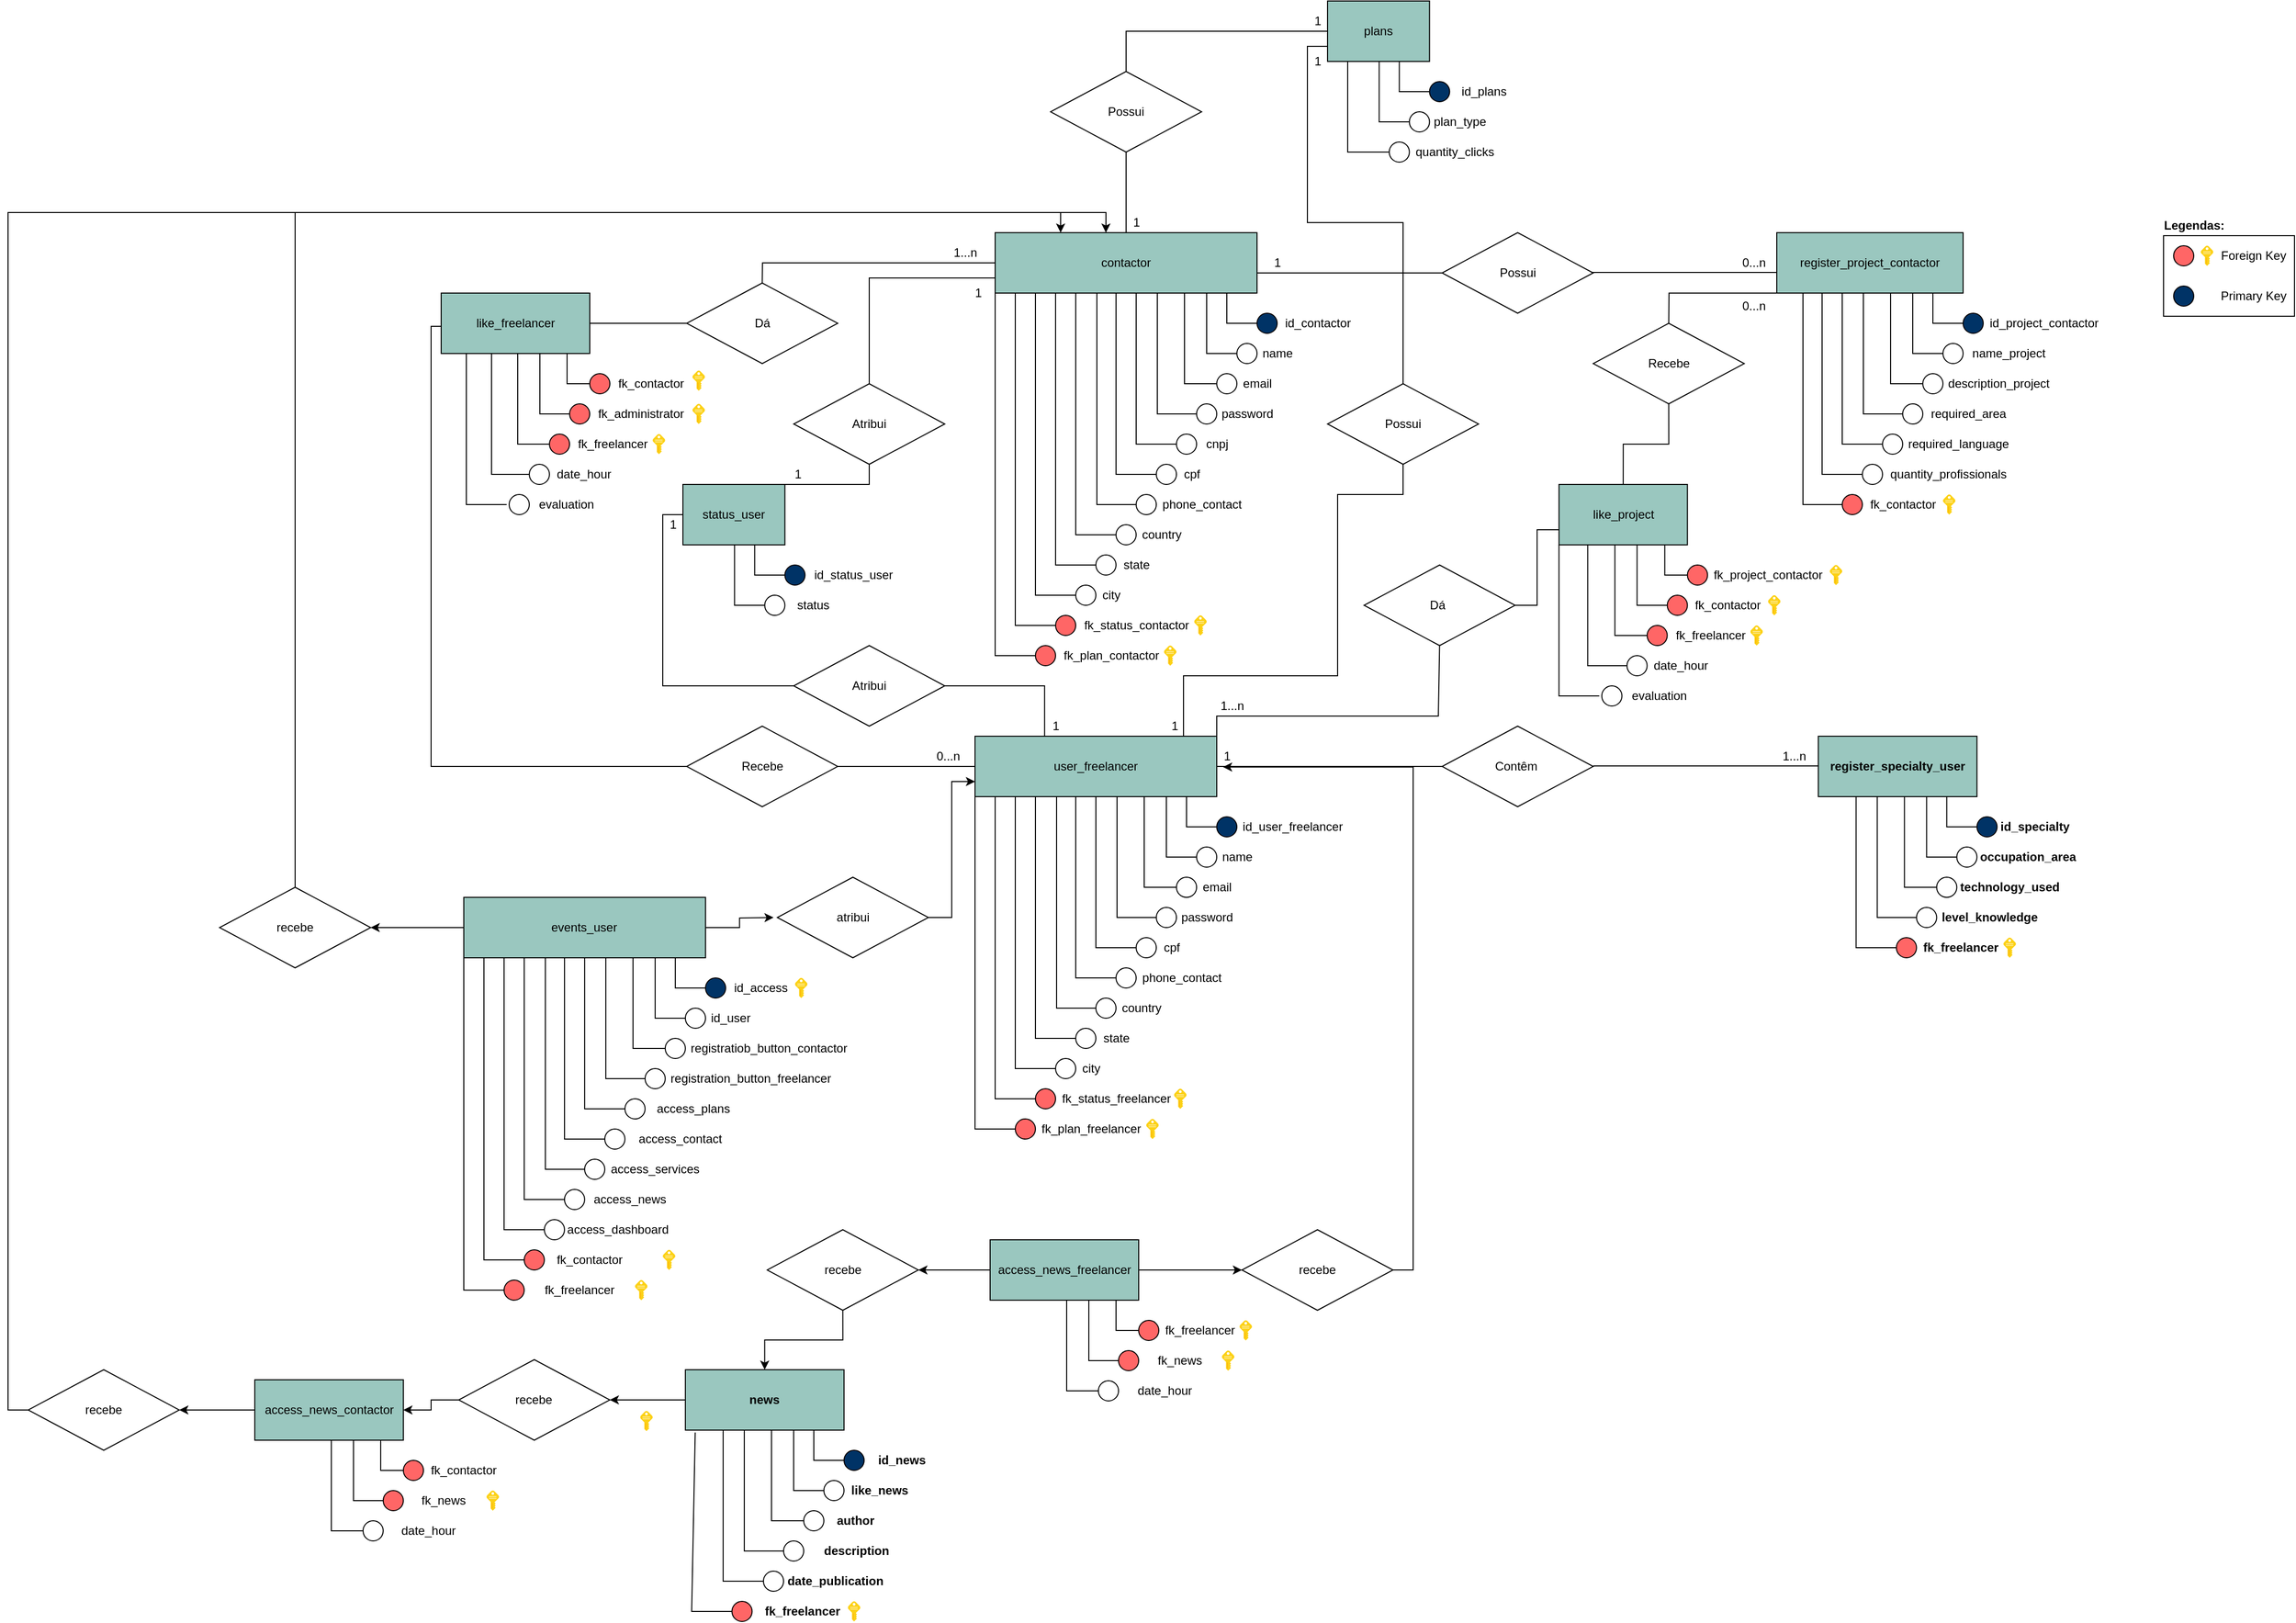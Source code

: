 <mxfile version="17.4.2" type="device"><diagram id="AC9-hGRciJ4Uz1YuvJmy" name="Page-1"><mxGraphModel dx="2267" dy="2228" grid="1" gridSize="10" guides="1" tooltips="1" connect="1" arrows="1" fold="1" page="1" pageScale="1" pageWidth="827" pageHeight="1169" math="0" shadow="0"><root><mxCell id="0"/><mxCell id="1" parent="0"/><mxCell id="BqZyvcSAoVXkT7p6j3Tq-6" value="&lt;font style=&quot;vertical-align: inherit&quot;&gt;&lt;font style=&quot;vertical-align: inherit&quot;&gt;contactor&lt;/font&gt;&lt;/font&gt;" style="rounded=0;whiteSpace=wrap;html=1;fillColor=#9AC7BF;" parent="1" vertex="1"><mxGeometry x="-20" y="40" width="260" height="60" as="geometry"/></mxCell><mxCell id="BqZyvcSAoVXkT7p6j3Tq-7" value="" style="ellipse;whiteSpace=wrap;html=1;aspect=fixed;fillColor=#003366;" parent="1" vertex="1"><mxGeometry x="240" y="120" width="20" height="20" as="geometry"/></mxCell><mxCell id="BqZyvcSAoVXkT7p6j3Tq-8" value="" style="endArrow=none;html=1;rounded=0;entryX=0;entryY=0.5;entryDx=0;entryDy=0;" parent="1" target="BqZyvcSAoVXkT7p6j3Tq-7" edge="1"><mxGeometry width="50" height="50" relative="1" as="geometry"><mxPoint x="210" y="100" as="sourcePoint"/><mxPoint x="260" y="280" as="targetPoint"/><Array as="points"><mxPoint x="210" y="130"/></Array></mxGeometry></mxCell><mxCell id="BqZyvcSAoVXkT7p6j3Tq-9" value="" style="ellipse;whiteSpace=wrap;html=1;aspect=fixed;fillColor=#FFFFFF;" parent="1" vertex="1"><mxGeometry x="220" y="150" width="20" height="20" as="geometry"/></mxCell><mxCell id="BqZyvcSAoVXkT7p6j3Tq-10" value="" style="ellipse;whiteSpace=wrap;html=1;aspect=fixed;fillColor=#FFFFFF;" parent="1" vertex="1"><mxGeometry x="160" y="240" width="20" height="20" as="geometry"/></mxCell><mxCell id="BqZyvcSAoVXkT7p6j3Tq-11" value="" style="ellipse;whiteSpace=wrap;html=1;aspect=fixed;fillColor=#FFFFFF;" parent="1" vertex="1"><mxGeometry x="140" y="270" width="20" height="20" as="geometry"/></mxCell><mxCell id="BqZyvcSAoVXkT7p6j3Tq-12" value="" style="ellipse;whiteSpace=wrap;html=1;aspect=fixed;fillColor=#FFFFFF;" parent="1" vertex="1"><mxGeometry x="180" y="210" width="20" height="20" as="geometry"/></mxCell><mxCell id="BqZyvcSAoVXkT7p6j3Tq-13" value="" style="ellipse;whiteSpace=wrap;html=1;aspect=fixed;fillColor=#FFFFFF;" parent="1" vertex="1"><mxGeometry x="200" y="180" width="20" height="20" as="geometry"/></mxCell><mxCell id="BqZyvcSAoVXkT7p6j3Tq-14" value="id_contactor" style="text;html=1;resizable=0;autosize=1;align=center;verticalAlign=middle;points=[];fillColor=none;strokeColor=none;rounded=0;" parent="1" vertex="1"><mxGeometry x="260" y="120" width="80" height="20" as="geometry"/></mxCell><mxCell id="BqZyvcSAoVXkT7p6j3Tq-15" value="name" style="text;html=1;resizable=0;autosize=1;align=center;verticalAlign=middle;points=[];fillColor=none;strokeColor=none;rounded=0;" parent="1" vertex="1"><mxGeometry x="235" y="150" width="50" height="20" as="geometry"/></mxCell><mxCell id="BqZyvcSAoVXkT7p6j3Tq-16" value="email" style="text;html=1;resizable=0;autosize=1;align=center;verticalAlign=middle;points=[];fillColor=none;strokeColor=none;rounded=0;" parent="1" vertex="1"><mxGeometry x="220" y="180" width="40" height="20" as="geometry"/></mxCell><mxCell id="BqZyvcSAoVXkT7p6j3Tq-17" value="password" style="text;html=1;resizable=0;autosize=1;align=center;verticalAlign=middle;points=[];fillColor=none;strokeColor=none;rounded=0;" parent="1" vertex="1"><mxGeometry x="195" y="210" width="70" height="20" as="geometry"/></mxCell><mxCell id="BqZyvcSAoVXkT7p6j3Tq-18" value="cnpj" style="text;html=1;resizable=0;autosize=1;align=center;verticalAlign=middle;points=[];fillColor=none;strokeColor=none;rounded=0;" parent="1" vertex="1"><mxGeometry x="180" y="240" width="40" height="20" as="geometry"/></mxCell><mxCell id="BqZyvcSAoVXkT7p6j3Tq-19" value="cpf" style="text;html=1;resizable=0;autosize=1;align=center;verticalAlign=middle;points=[];fillColor=none;strokeColor=none;rounded=0;" parent="1" vertex="1"><mxGeometry x="160" y="270" width="30" height="20" as="geometry"/></mxCell><mxCell id="BqZyvcSAoVXkT7p6j3Tq-20" value="" style="ellipse;whiteSpace=wrap;html=1;aspect=fixed;fillColor=#FFFFFF;" parent="1" vertex="1"><mxGeometry x="100" y="330" width="20" height="20" as="geometry"/></mxCell><mxCell id="BqZyvcSAoVXkT7p6j3Tq-21" value="" style="ellipse;whiteSpace=wrap;html=1;aspect=fixed;fillColor=#FFFFFF;" parent="1" vertex="1"><mxGeometry x="120" y="300" width="20" height="20" as="geometry"/></mxCell><mxCell id="BqZyvcSAoVXkT7p6j3Tq-22" value="phone_contact" style="text;html=1;resizable=0;autosize=1;align=center;verticalAlign=middle;points=[];fillColor=none;strokeColor=none;rounded=0;" parent="1" vertex="1"><mxGeometry x="140" y="300" width="90" height="20" as="geometry"/></mxCell><mxCell id="BqZyvcSAoVXkT7p6j3Tq-23" value="country" style="text;html=1;resizable=0;autosize=1;align=center;verticalAlign=middle;points=[];fillColor=none;strokeColor=none;rounded=0;" parent="1" vertex="1"><mxGeometry x="120" y="330" width="50" height="20" as="geometry"/></mxCell><mxCell id="BqZyvcSAoVXkT7p6j3Tq-24" value="" style="endArrow=none;html=1;rounded=0;exitX=0;exitY=0.5;exitDx=0;exitDy=0;" parent="1" source="BqZyvcSAoVXkT7p6j3Tq-9" edge="1"><mxGeometry width="50" height="50" relative="1" as="geometry"><mxPoint x="150" y="160" as="sourcePoint"/><mxPoint x="190" y="100" as="targetPoint"/><Array as="points"><mxPoint x="190" y="160"/></Array></mxGeometry></mxCell><mxCell id="BqZyvcSAoVXkT7p6j3Tq-25" value="" style="endArrow=none;html=1;rounded=0;exitX=0;exitY=0.5;exitDx=0;exitDy=0;" parent="1" source="BqZyvcSAoVXkT7p6j3Tq-13" edge="1"><mxGeometry width="50" height="50" relative="1" as="geometry"><mxPoint x="110" y="220" as="sourcePoint"/><mxPoint x="168" y="100" as="targetPoint"/><Array as="points"><mxPoint x="168" y="190"/></Array></mxGeometry></mxCell><mxCell id="BqZyvcSAoVXkT7p6j3Tq-26" value="" style="endArrow=none;html=1;rounded=0;exitX=0;exitY=0.5;exitDx=0;exitDy=0;" parent="1" source="BqZyvcSAoVXkT7p6j3Tq-12" edge="1"><mxGeometry width="50" height="50" relative="1" as="geometry"><mxPoint x="70" y="200" as="sourcePoint"/><mxPoint x="141" y="100" as="targetPoint"/><Array as="points"><mxPoint x="141" y="220"/></Array></mxGeometry></mxCell><mxCell id="BqZyvcSAoVXkT7p6j3Tq-27" value="" style="endArrow=none;html=1;rounded=0;exitX=0;exitY=0.5;exitDx=0;exitDy=0;" parent="1" source="BqZyvcSAoVXkT7p6j3Tq-10" edge="1"><mxGeometry width="50" height="50" relative="1" as="geometry"><mxPoint x="70" y="250" as="sourcePoint"/><mxPoint x="120" y="100" as="targetPoint"/><Array as="points"><mxPoint x="120" y="250"/></Array></mxGeometry></mxCell><mxCell id="BqZyvcSAoVXkT7p6j3Tq-28" value="" style="endArrow=none;html=1;rounded=0;exitX=0;exitY=0.5;exitDx=0;exitDy=0;" parent="1" source="BqZyvcSAoVXkT7p6j3Tq-11" edge="1"><mxGeometry width="50" height="50" relative="1" as="geometry"><mxPoint x="10" y="240" as="sourcePoint"/><mxPoint x="100" y="100" as="targetPoint"/><Array as="points"><mxPoint x="100" y="280"/></Array></mxGeometry></mxCell><mxCell id="BqZyvcSAoVXkT7p6j3Tq-29" value="" style="endArrow=none;html=1;rounded=0;exitX=0;exitY=0.5;exitDx=0;exitDy=0;" parent="1" source="BqZyvcSAoVXkT7p6j3Tq-21" edge="1"><mxGeometry width="50" height="50" relative="1" as="geometry"><mxPoint x="10" y="280" as="sourcePoint"/><mxPoint x="81" y="100" as="targetPoint"/><Array as="points"><mxPoint x="81" y="310"/></Array></mxGeometry></mxCell><mxCell id="BqZyvcSAoVXkT7p6j3Tq-30" value="" style="endArrow=none;html=1;rounded=0;exitX=0;exitY=0.5;exitDx=0;exitDy=0;" parent="1" source="BqZyvcSAoVXkT7p6j3Tq-20" edge="1"><mxGeometry width="50" height="50" relative="1" as="geometry"><mxPoint x="30" y="360" as="sourcePoint"/><mxPoint x="60" y="100" as="targetPoint"/><Array as="points"><mxPoint x="60" y="340"/></Array></mxGeometry></mxCell><mxCell id="BqZyvcSAoVXkT7p6j3Tq-31" value="" style="shape=image;html=1;verticalAlign=top;verticalLabelPosition=bottom;labelBackgroundColor=#ffffff;imageAspect=0;aspect=fixed;image=https://cdn2.iconfinder.com/data/icons/flat-icons-19/128/Light_bulb.png;fillColor=#003366;" parent="1" vertex="1"><mxGeometry x="335" y="120" width="20" height="20" as="geometry"/></mxCell><mxCell id="BqZyvcSAoVXkT7p6j3Tq-33" value="" style="endArrow=none;html=1;rounded=0;exitX=0;exitY=0.5;exitDx=0;exitDy=0;" parent="1" source="BqZyvcSAoVXkT7p6j3Tq-34" edge="1"><mxGeometry width="50" height="50" relative="1" as="geometry"><mxPoint x="70" y="360" as="sourcePoint"/><mxPoint x="40" y="100" as="targetPoint"/><Array as="points"><mxPoint x="40" y="370"/></Array></mxGeometry></mxCell><mxCell id="BqZyvcSAoVXkT7p6j3Tq-34" value="" style="ellipse;whiteSpace=wrap;html=1;aspect=fixed;fillColor=#FFFFFF;" parent="1" vertex="1"><mxGeometry x="80" y="360" width="20" height="20" as="geometry"/></mxCell><mxCell id="BqZyvcSAoVXkT7p6j3Tq-35" value="state" style="text;html=1;resizable=0;autosize=1;align=center;verticalAlign=middle;points=[];fillColor=none;strokeColor=none;rounded=0;" parent="1" vertex="1"><mxGeometry x="100" y="360" width="40" height="20" as="geometry"/></mxCell><mxCell id="BqZyvcSAoVXkT7p6j3Tq-36" value="" style="ellipse;whiteSpace=wrap;html=1;aspect=fixed;fillColor=#FFFFFF;" parent="1" vertex="1"><mxGeometry x="60" y="390" width="20" height="20" as="geometry"/></mxCell><mxCell id="BqZyvcSAoVXkT7p6j3Tq-37" value="" style="endArrow=none;html=1;rounded=0;exitX=0;exitY=0.5;exitDx=0;exitDy=0;" parent="1" source="BqZyvcSAoVXkT7p6j3Tq-36" edge="1"><mxGeometry width="50" height="50" relative="1" as="geometry"><mxPoint x="60" y="370" as="sourcePoint"/><mxPoint x="20" y="100" as="targetPoint"/><Array as="points"><mxPoint x="20" y="400"/></Array></mxGeometry></mxCell><mxCell id="BqZyvcSAoVXkT7p6j3Tq-38" value="city" style="text;html=1;resizable=0;autosize=1;align=center;verticalAlign=middle;points=[];fillColor=none;strokeColor=none;rounded=0;" parent="1" vertex="1"><mxGeometry x="80" y="390" width="30" height="20" as="geometry"/></mxCell><mxCell id="BqZyvcSAoVXkT7p6j3Tq-39" value="user_freelancer" style="rounded=0;whiteSpace=wrap;html=1;fillColor=#9AC7BF;" parent="1" vertex="1"><mxGeometry x="-40" y="540" width="240" height="60" as="geometry"/></mxCell><mxCell id="BqZyvcSAoVXkT7p6j3Tq-40" value="" style="ellipse;whiteSpace=wrap;html=1;aspect=fixed;fillColor=#003366;" parent="1" vertex="1"><mxGeometry x="200" y="620" width="20" height="20" as="geometry"/></mxCell><mxCell id="BqZyvcSAoVXkT7p6j3Tq-41" value="" style="endArrow=none;html=1;rounded=0;entryX=0;entryY=0.5;entryDx=0;entryDy=0;" parent="1" target="BqZyvcSAoVXkT7p6j3Tq-40" edge="1"><mxGeometry width="50" height="50" relative="1" as="geometry"><mxPoint x="170" y="600" as="sourcePoint"/><mxPoint x="220" y="780" as="targetPoint"/><Array as="points"><mxPoint x="170" y="630"/></Array></mxGeometry></mxCell><mxCell id="BqZyvcSAoVXkT7p6j3Tq-42" value="" style="ellipse;whiteSpace=wrap;html=1;aspect=fixed;fillColor=#FFFFFF;" parent="1" vertex="1"><mxGeometry x="180" y="650" width="20" height="20" as="geometry"/></mxCell><mxCell id="BqZyvcSAoVXkT7p6j3Tq-43" value="" style="ellipse;whiteSpace=wrap;html=1;aspect=fixed;fillColor=#FFFFFF;" parent="1" vertex="1"><mxGeometry x="120" y="740" width="20" height="20" as="geometry"/></mxCell><mxCell id="BqZyvcSAoVXkT7p6j3Tq-44" value="" style="ellipse;whiteSpace=wrap;html=1;aspect=fixed;fillColor=#FFFFFF;" parent="1" vertex="1"><mxGeometry x="100" y="770" width="20" height="20" as="geometry"/></mxCell><mxCell id="BqZyvcSAoVXkT7p6j3Tq-45" value="" style="ellipse;whiteSpace=wrap;html=1;aspect=fixed;fillColor=#FFFFFF;" parent="1" vertex="1"><mxGeometry x="140" y="710" width="20" height="20" as="geometry"/></mxCell><mxCell id="BqZyvcSAoVXkT7p6j3Tq-46" value="" style="ellipse;whiteSpace=wrap;html=1;aspect=fixed;fillColor=#FFFFFF;" parent="1" vertex="1"><mxGeometry x="160" y="680" width="20" height="20" as="geometry"/></mxCell><mxCell id="BqZyvcSAoVXkT7p6j3Tq-47" value="id_user_freelancer" style="text;html=1;resizable=0;autosize=1;align=center;verticalAlign=middle;points=[];fillColor=none;strokeColor=none;rounded=0;" parent="1" vertex="1"><mxGeometry x="220" y="620" width="110" height="20" as="geometry"/></mxCell><mxCell id="BqZyvcSAoVXkT7p6j3Tq-48" value="name" style="text;html=1;resizable=0;autosize=1;align=center;verticalAlign=middle;points=[];fillColor=none;strokeColor=none;rounded=0;" parent="1" vertex="1"><mxGeometry x="195" y="650" width="50" height="20" as="geometry"/></mxCell><mxCell id="BqZyvcSAoVXkT7p6j3Tq-49" value="email" style="text;html=1;resizable=0;autosize=1;align=center;verticalAlign=middle;points=[];fillColor=none;strokeColor=none;rounded=0;" parent="1" vertex="1"><mxGeometry x="180" y="680" width="40" height="20" as="geometry"/></mxCell><mxCell id="BqZyvcSAoVXkT7p6j3Tq-50" value="password" style="text;html=1;resizable=0;autosize=1;align=center;verticalAlign=middle;points=[];fillColor=none;strokeColor=none;rounded=0;" parent="1" vertex="1"><mxGeometry x="155" y="710" width="70" height="20" as="geometry"/></mxCell><mxCell id="BqZyvcSAoVXkT7p6j3Tq-51" value="cpf" style="text;html=1;resizable=0;autosize=1;align=center;verticalAlign=middle;points=[];fillColor=none;strokeColor=none;rounded=0;" parent="1" vertex="1"><mxGeometry x="140" y="740" width="30" height="20" as="geometry"/></mxCell><mxCell id="BqZyvcSAoVXkT7p6j3Tq-52" value="phone_contact" style="text;html=1;resizable=0;autosize=1;align=center;verticalAlign=middle;points=[];fillColor=none;strokeColor=none;rounded=0;" parent="1" vertex="1"><mxGeometry x="120" y="770" width="90" height="20" as="geometry"/></mxCell><mxCell id="BqZyvcSAoVXkT7p6j3Tq-53" value="" style="ellipse;whiteSpace=wrap;html=1;aspect=fixed;fillColor=#FFFFFF;" parent="1" vertex="1"><mxGeometry x="60" y="830" width="20" height="20" as="geometry"/></mxCell><mxCell id="BqZyvcSAoVXkT7p6j3Tq-54" value="" style="ellipse;whiteSpace=wrap;html=1;aspect=fixed;fillColor=#FFFFFF;" parent="1" vertex="1"><mxGeometry x="80" y="800" width="20" height="20" as="geometry"/></mxCell><mxCell id="BqZyvcSAoVXkT7p6j3Tq-56" value="country" style="text;html=1;resizable=0;autosize=1;align=center;verticalAlign=middle;points=[];fillColor=none;strokeColor=none;rounded=0;" parent="1" vertex="1"><mxGeometry x="100" y="800" width="50" height="20" as="geometry"/></mxCell><mxCell id="BqZyvcSAoVXkT7p6j3Tq-57" value="" style="endArrow=none;html=1;rounded=0;exitX=0;exitY=0.5;exitDx=0;exitDy=0;" parent="1" source="BqZyvcSAoVXkT7p6j3Tq-42" edge="1"><mxGeometry width="50" height="50" relative="1" as="geometry"><mxPoint x="110" y="660" as="sourcePoint"/><mxPoint x="150" y="600" as="targetPoint"/><Array as="points"><mxPoint x="150" y="660"/></Array></mxGeometry></mxCell><mxCell id="BqZyvcSAoVXkT7p6j3Tq-58" value="" style="endArrow=none;html=1;rounded=0;exitX=0;exitY=0.5;exitDx=0;exitDy=0;" parent="1" source="BqZyvcSAoVXkT7p6j3Tq-46" edge="1"><mxGeometry width="50" height="50" relative="1" as="geometry"><mxPoint x="70" y="720" as="sourcePoint"/><mxPoint x="128" y="600" as="targetPoint"/><Array as="points"><mxPoint x="128" y="690"/></Array></mxGeometry></mxCell><mxCell id="BqZyvcSAoVXkT7p6j3Tq-59" value="" style="endArrow=none;html=1;rounded=0;exitX=0;exitY=0.5;exitDx=0;exitDy=0;" parent="1" source="BqZyvcSAoVXkT7p6j3Tq-45" edge="1"><mxGeometry width="50" height="50" relative="1" as="geometry"><mxPoint x="30" y="700" as="sourcePoint"/><mxPoint x="101" y="600" as="targetPoint"/><Array as="points"><mxPoint x="101" y="720"/></Array></mxGeometry></mxCell><mxCell id="BqZyvcSAoVXkT7p6j3Tq-60" value="" style="endArrow=none;html=1;rounded=0;exitX=0;exitY=0.5;exitDx=0;exitDy=0;" parent="1" source="BqZyvcSAoVXkT7p6j3Tq-43" edge="1"><mxGeometry width="50" height="50" relative="1" as="geometry"><mxPoint x="30" y="750" as="sourcePoint"/><mxPoint x="80" y="600" as="targetPoint"/><Array as="points"><mxPoint x="80" y="750"/></Array></mxGeometry></mxCell><mxCell id="BqZyvcSAoVXkT7p6j3Tq-61" value="" style="endArrow=none;html=1;rounded=0;exitX=0;exitY=0.5;exitDx=0;exitDy=0;" parent="1" source="BqZyvcSAoVXkT7p6j3Tq-44" edge="1"><mxGeometry width="50" height="50" relative="1" as="geometry"><mxPoint x="-30" y="740" as="sourcePoint"/><mxPoint x="60" y="600" as="targetPoint"/><Array as="points"><mxPoint x="60" y="780"/></Array></mxGeometry></mxCell><mxCell id="BqZyvcSAoVXkT7p6j3Tq-62" value="" style="endArrow=none;html=1;rounded=0;exitX=0;exitY=0.5;exitDx=0;exitDy=0;" parent="1" source="BqZyvcSAoVXkT7p6j3Tq-54" edge="1"><mxGeometry width="50" height="50" relative="1" as="geometry"><mxPoint x="-30" y="780" as="sourcePoint"/><mxPoint x="41" y="600" as="targetPoint"/><Array as="points"><mxPoint x="41" y="810"/></Array></mxGeometry></mxCell><mxCell id="BqZyvcSAoVXkT7p6j3Tq-63" value="" style="endArrow=none;html=1;rounded=0;exitX=0;exitY=0.5;exitDx=0;exitDy=0;" parent="1" source="BqZyvcSAoVXkT7p6j3Tq-53" edge="1"><mxGeometry width="50" height="50" relative="1" as="geometry"><mxPoint x="-10" y="860" as="sourcePoint"/><mxPoint x="20" y="600" as="targetPoint"/><Array as="points"><mxPoint x="20" y="840"/></Array></mxGeometry></mxCell><mxCell id="BqZyvcSAoVXkT7p6j3Tq-64" value="" style="shape=image;html=1;verticalAlign=top;verticalLabelPosition=bottom;labelBackgroundColor=#ffffff;imageAspect=0;aspect=fixed;image=https://cdn2.iconfinder.com/data/icons/flat-icons-19/128/Light_bulb.png;fillColor=#003366;" parent="1" vertex="1"><mxGeometry x="330" y="620" width="20" height="20" as="geometry"/></mxCell><mxCell id="BqZyvcSAoVXkT7p6j3Tq-65" value="" style="endArrow=none;html=1;rounded=0;exitX=0;exitY=0.5;exitDx=0;exitDy=0;" parent="1" source="BqZyvcSAoVXkT7p6j3Tq-66" edge="1"><mxGeometry width="50" height="50" relative="1" as="geometry"><mxPoint x="30" y="860" as="sourcePoint"/><mxPoint y="600" as="targetPoint"/><Array as="points"><mxPoint y="870"/></Array></mxGeometry></mxCell><mxCell id="BqZyvcSAoVXkT7p6j3Tq-66" value="" style="ellipse;whiteSpace=wrap;html=1;aspect=fixed;fillColor=#FFFFFF;" parent="1" vertex="1"><mxGeometry x="40" y="860" width="20" height="20" as="geometry"/></mxCell><mxCell id="BqZyvcSAoVXkT7p6j3Tq-67" value="state" style="text;html=1;resizable=0;autosize=1;align=center;verticalAlign=middle;points=[];fillColor=none;strokeColor=none;rounded=0;" parent="1" vertex="1"><mxGeometry x="80" y="830" width="40" height="20" as="geometry"/></mxCell><mxCell id="BqZyvcSAoVXkT7p6j3Tq-70" value="city" style="text;html=1;resizable=0;autosize=1;align=center;verticalAlign=middle;points=[];fillColor=none;strokeColor=none;rounded=0;" parent="1" vertex="1"><mxGeometry x="60" y="860" width="30" height="20" as="geometry"/></mxCell><mxCell id="BqZyvcSAoVXkT7p6j3Tq-72" value="register_project_contactor" style="rounded=0;whiteSpace=wrap;html=1;fillColor=#9AC7BF;" parent="1" vertex="1"><mxGeometry x="756" y="40" width="185" height="60" as="geometry"/></mxCell><mxCell id="BqZyvcSAoVXkT7p6j3Tq-73" value="" style="ellipse;whiteSpace=wrap;html=1;aspect=fixed;fillColor=#003366;" parent="1" vertex="1"><mxGeometry x="941" y="120" width="20" height="20" as="geometry"/></mxCell><mxCell id="BqZyvcSAoVXkT7p6j3Tq-74" value="" style="endArrow=none;html=1;rounded=0;entryX=0;entryY=0.5;entryDx=0;entryDy=0;" parent="1" target="BqZyvcSAoVXkT7p6j3Tq-73" edge="1"><mxGeometry width="50" height="50" relative="1" as="geometry"><mxPoint x="911" y="100" as="sourcePoint"/><mxPoint x="961" y="280" as="targetPoint"/><Array as="points"><mxPoint x="911" y="130"/></Array></mxGeometry></mxCell><mxCell id="BqZyvcSAoVXkT7p6j3Tq-75" value="" style="ellipse;whiteSpace=wrap;html=1;aspect=fixed;fillColor=#FFFFFF;" parent="1" vertex="1"><mxGeometry x="921" y="150" width="20" height="20" as="geometry"/></mxCell><mxCell id="BqZyvcSAoVXkT7p6j3Tq-76" value="" style="ellipse;whiteSpace=wrap;html=1;aspect=fixed;fillColor=#FFFFFF;" parent="1" vertex="1"><mxGeometry x="861" y="240" width="20" height="20" as="geometry"/></mxCell><mxCell id="BqZyvcSAoVXkT7p6j3Tq-77" value="" style="ellipse;whiteSpace=wrap;html=1;aspect=fixed;fillColor=#FFFFFF;" parent="1" vertex="1"><mxGeometry x="841" y="270" width="20" height="20" as="geometry"/></mxCell><mxCell id="BqZyvcSAoVXkT7p6j3Tq-78" value="" style="ellipse;whiteSpace=wrap;html=1;aspect=fixed;fillColor=#FFFFFF;" parent="1" vertex="1"><mxGeometry x="881" y="210" width="20" height="20" as="geometry"/></mxCell><mxCell id="BqZyvcSAoVXkT7p6j3Tq-79" value="" style="ellipse;whiteSpace=wrap;html=1;aspect=fixed;fillColor=#FFFFFF;" parent="1" vertex="1"><mxGeometry x="901" y="180" width="20" height="20" as="geometry"/></mxCell><mxCell id="BqZyvcSAoVXkT7p6j3Tq-80" value="id_project_contactor" style="text;html=1;resizable=0;autosize=1;align=center;verticalAlign=middle;points=[];fillColor=none;strokeColor=none;rounded=0;" parent="1" vertex="1"><mxGeometry x="961" y="120" width="120" height="20" as="geometry"/></mxCell><mxCell id="BqZyvcSAoVXkT7p6j3Tq-81" value="name_project" style="text;html=1;resizable=0;autosize=1;align=center;verticalAlign=middle;points=[];fillColor=none;strokeColor=none;rounded=0;" parent="1" vertex="1"><mxGeometry x="941" y="150" width="90" height="20" as="geometry"/></mxCell><mxCell id="BqZyvcSAoVXkT7p6j3Tq-82" value="description_project" style="text;html=1;resizable=0;autosize=1;align=center;verticalAlign=middle;points=[];fillColor=none;strokeColor=none;rounded=0;" parent="1" vertex="1"><mxGeometry x="916" y="180" width="120" height="20" as="geometry"/></mxCell><mxCell id="BqZyvcSAoVXkT7p6j3Tq-83" value="required_area" style="text;html=1;resizable=0;autosize=1;align=center;verticalAlign=middle;points=[];fillColor=none;strokeColor=none;rounded=0;" parent="1" vertex="1"><mxGeometry x="901" y="210" width="90" height="20" as="geometry"/></mxCell><mxCell id="BqZyvcSAoVXkT7p6j3Tq-84" value="required_language" style="text;html=1;resizable=0;autosize=1;align=center;verticalAlign=middle;points=[];fillColor=none;strokeColor=none;rounded=0;" parent="1" vertex="1"><mxGeometry x="876" y="240" width="120" height="20" as="geometry"/></mxCell><mxCell id="BqZyvcSAoVXkT7p6j3Tq-85" value="quantity_profissionals" style="text;html=1;resizable=0;autosize=1;align=center;verticalAlign=middle;points=[];fillColor=none;strokeColor=none;rounded=0;" parent="1" vertex="1"><mxGeometry x="861" y="270" width="130" height="20" as="geometry"/></mxCell><mxCell id="BqZyvcSAoVXkT7p6j3Tq-87" value="" style="ellipse;whiteSpace=wrap;html=1;aspect=fixed;fillColor=#FF6666;" parent="1" vertex="1"><mxGeometry x="821" y="300" width="20" height="20" as="geometry"/></mxCell><mxCell id="BqZyvcSAoVXkT7p6j3Tq-88" value="fk_contactor" style="text;html=1;resizable=0;autosize=1;align=center;verticalAlign=middle;points=[];fillColor=none;strokeColor=none;rounded=0;" parent="1" vertex="1"><mxGeometry x="841" y="300" width="80" height="20" as="geometry"/></mxCell><mxCell id="BqZyvcSAoVXkT7p6j3Tq-89" value="" style="endArrow=none;html=1;rounded=0;exitX=0;exitY=0.5;exitDx=0;exitDy=0;" parent="1" source="BqZyvcSAoVXkT7p6j3Tq-75" edge="1"><mxGeometry width="50" height="50" relative="1" as="geometry"><mxPoint x="851" y="160" as="sourcePoint"/><mxPoint x="891" y="100" as="targetPoint"/><Array as="points"><mxPoint x="891" y="160"/></Array></mxGeometry></mxCell><mxCell id="BqZyvcSAoVXkT7p6j3Tq-90" value="" style="endArrow=none;html=1;rounded=0;exitX=0;exitY=0.5;exitDx=0;exitDy=0;" parent="1" source="BqZyvcSAoVXkT7p6j3Tq-79" edge="1"><mxGeometry width="50" height="50" relative="1" as="geometry"><mxPoint x="811" y="220" as="sourcePoint"/><mxPoint x="869" y="100" as="targetPoint"/><Array as="points"><mxPoint x="869" y="190"/></Array></mxGeometry></mxCell><mxCell id="BqZyvcSAoVXkT7p6j3Tq-91" value="" style="endArrow=none;html=1;rounded=0;exitX=0;exitY=0.5;exitDx=0;exitDy=0;" parent="1" source="BqZyvcSAoVXkT7p6j3Tq-78" edge="1"><mxGeometry width="50" height="50" relative="1" as="geometry"><mxPoint x="771" y="200" as="sourcePoint"/><mxPoint x="842" y="100" as="targetPoint"/><Array as="points"><mxPoint x="842" y="220"/></Array></mxGeometry></mxCell><mxCell id="BqZyvcSAoVXkT7p6j3Tq-92" value="" style="endArrow=none;html=1;rounded=0;exitX=0;exitY=0.5;exitDx=0;exitDy=0;" parent="1" source="BqZyvcSAoVXkT7p6j3Tq-76" edge="1"><mxGeometry width="50" height="50" relative="1" as="geometry"><mxPoint x="771" y="250" as="sourcePoint"/><mxPoint x="821" y="100" as="targetPoint"/><Array as="points"><mxPoint x="821" y="250"/></Array></mxGeometry></mxCell><mxCell id="BqZyvcSAoVXkT7p6j3Tq-93" value="" style="endArrow=none;html=1;rounded=0;exitX=0;exitY=0.5;exitDx=0;exitDy=0;" parent="1" source="BqZyvcSAoVXkT7p6j3Tq-77" edge="1"><mxGeometry width="50" height="50" relative="1" as="geometry"><mxPoint x="711" y="240" as="sourcePoint"/><mxPoint x="801" y="100" as="targetPoint"/><Array as="points"><mxPoint x="801" y="280"/></Array></mxGeometry></mxCell><mxCell id="BqZyvcSAoVXkT7p6j3Tq-94" value="" style="endArrow=none;html=1;rounded=0;exitX=0;exitY=0.5;exitDx=0;exitDy=0;" parent="1" source="BqZyvcSAoVXkT7p6j3Tq-87" edge="1"><mxGeometry width="50" height="50" relative="1" as="geometry"><mxPoint x="711" y="280" as="sourcePoint"/><mxPoint x="782" y="100" as="targetPoint"/><Array as="points"><mxPoint x="782" y="310"/></Array></mxGeometry></mxCell><mxCell id="BqZyvcSAoVXkT7p6j3Tq-100" value="" style="endArrow=none;html=1;rounded=0;exitX=0;exitY=0.5;exitDx=0;exitDy=0;" parent="1" source="BqZyvcSAoVXkT7p6j3Tq-101" edge="1"><mxGeometry width="50" height="50" relative="1" as="geometry"><mxPoint x="40" y="400" as="sourcePoint"/><mxPoint y="100" as="targetPoint"/><Array as="points"><mxPoint y="430"/></Array></mxGeometry></mxCell><mxCell id="BqZyvcSAoVXkT7p6j3Tq-101" value="" style="ellipse;whiteSpace=wrap;html=1;aspect=fixed;fillColor=#FF6666;strokeColor=#000000;" parent="1" vertex="1"><mxGeometry x="40" y="420" width="20" height="20" as="geometry"/></mxCell><mxCell id="BqZyvcSAoVXkT7p6j3Tq-103" value="" style="endArrow=none;html=1;rounded=0;exitX=0;exitY=0.5;exitDx=0;exitDy=0;" parent="1" source="BqZyvcSAoVXkT7p6j3Tq-104" edge="1"><mxGeometry width="50" height="50" relative="1" as="geometry"><mxPoint y="450" as="sourcePoint"/><mxPoint x="-20" y="100" as="targetPoint"/><Array as="points"><mxPoint x="-20" y="460"/></Array></mxGeometry></mxCell><mxCell id="BqZyvcSAoVXkT7p6j3Tq-104" value="" style="ellipse;whiteSpace=wrap;html=1;aspect=fixed;fillColor=#FF6666;" parent="1" vertex="1"><mxGeometry x="20" y="450" width="20" height="20" as="geometry"/></mxCell><mxCell id="BqZyvcSAoVXkT7p6j3Tq-108" value="" style="sketch=0;aspect=fixed;html=1;points=[];align=center;image;fontSize=12;image=img/lib/mscae/Key.svg;fillColor=#FF6666;" parent="1" vertex="1"><mxGeometry x="921" y="300" width="12.4" height="20" as="geometry"/></mxCell><mxCell id="BqZyvcSAoVXkT7p6j3Tq-109" value="register_specialty_user" style="rounded=0;whiteSpace=wrap;html=1;fillColor=#9AC7BF;fontStyle=1" parent="1" vertex="1"><mxGeometry x="797.25" y="540" width="157.5" height="60" as="geometry"/></mxCell><mxCell id="BqZyvcSAoVXkT7p6j3Tq-110" value="" style="ellipse;whiteSpace=wrap;html=1;aspect=fixed;fillColor=#003366;fontStyle=1" parent="1" vertex="1"><mxGeometry x="954.75" y="620" width="20" height="20" as="geometry"/></mxCell><mxCell id="BqZyvcSAoVXkT7p6j3Tq-111" value="" style="endArrow=none;html=1;rounded=0;entryX=0;entryY=0.5;entryDx=0;entryDy=0;fontStyle=1" parent="1" target="BqZyvcSAoVXkT7p6j3Tq-110" edge="1"><mxGeometry width="50" height="50" relative="1" as="geometry"><mxPoint x="924.75" y="600" as="sourcePoint"/><mxPoint x="974.75" y="780" as="targetPoint"/><Array as="points"><mxPoint x="924.75" y="630"/></Array></mxGeometry></mxCell><mxCell id="BqZyvcSAoVXkT7p6j3Tq-112" value="" style="ellipse;whiteSpace=wrap;html=1;aspect=fixed;fillColor=#FFFFFF;fontStyle=1" parent="1" vertex="1"><mxGeometry x="934.75" y="650" width="20" height="20" as="geometry"/></mxCell><mxCell id="BqZyvcSAoVXkT7p6j3Tq-113" value="" style="ellipse;whiteSpace=wrap;html=1;aspect=fixed;fillColor=#FF6666;fontStyle=1" parent="1" vertex="1"><mxGeometry x="874.75" y="740" width="20" height="20" as="geometry"/></mxCell><mxCell id="BqZyvcSAoVXkT7p6j3Tq-115" value="" style="ellipse;whiteSpace=wrap;html=1;aspect=fixed;fillColor=#FFFFFF;fontStyle=1" parent="1" vertex="1"><mxGeometry x="894.75" y="710" width="20" height="20" as="geometry"/></mxCell><mxCell id="BqZyvcSAoVXkT7p6j3Tq-116" value="" style="ellipse;whiteSpace=wrap;html=1;aspect=fixed;fillColor=#FFFFFF;fontStyle=1" parent="1" vertex="1"><mxGeometry x="914.75" y="680" width="20" height="20" as="geometry"/></mxCell><mxCell id="BqZyvcSAoVXkT7p6j3Tq-117" value="id_specialty" style="text;html=1;resizable=0;autosize=1;align=center;verticalAlign=middle;points=[];fillColor=none;strokeColor=none;rounded=0;fontStyle=1" parent="1" vertex="1"><mxGeometry x="972.25" y="620" width="80" height="20" as="geometry"/></mxCell><mxCell id="BqZyvcSAoVXkT7p6j3Tq-118" value="occupation_area" style="text;html=1;resizable=0;autosize=1;align=center;verticalAlign=middle;points=[];fillColor=none;strokeColor=none;rounded=0;fontStyle=1" parent="1" vertex="1"><mxGeometry x="949.75" y="650" width="110" height="20" as="geometry"/></mxCell><mxCell id="BqZyvcSAoVXkT7p6j3Tq-119" value="technology_used" style="text;html=1;resizable=0;autosize=1;align=center;verticalAlign=middle;points=[];fillColor=none;strokeColor=none;rounded=0;fontStyle=1" parent="1" vertex="1"><mxGeometry x="932.25" y="680" width="110" height="20" as="geometry"/></mxCell><mxCell id="BqZyvcSAoVXkT7p6j3Tq-120" value="level_knowledge" style="text;html=1;resizable=0;autosize=1;align=center;verticalAlign=middle;points=[];fillColor=none;strokeColor=none;rounded=0;fontStyle=1" parent="1" vertex="1"><mxGeometry x="912.25" y="710" width="110" height="20" as="geometry"/></mxCell><mxCell id="BqZyvcSAoVXkT7p6j3Tq-121" value="fk_freelancer&amp;nbsp;" style="text;html=1;resizable=0;autosize=1;align=center;verticalAlign=middle;points=[];fillColor=none;strokeColor=none;rounded=0;fontStyle=1" parent="1" vertex="1"><mxGeometry x="894.75" y="740" width="90" height="20" as="geometry"/></mxCell><mxCell id="BqZyvcSAoVXkT7p6j3Tq-125" value="" style="endArrow=none;html=1;rounded=0;exitX=0;exitY=0.5;exitDx=0;exitDy=0;fontStyle=1" parent="1" source="BqZyvcSAoVXkT7p6j3Tq-112" edge="1"><mxGeometry width="50" height="50" relative="1" as="geometry"><mxPoint x="864.75" y="660" as="sourcePoint"/><mxPoint x="904.75" y="600" as="targetPoint"/><Array as="points"><mxPoint x="904.75" y="660"/></Array></mxGeometry></mxCell><mxCell id="BqZyvcSAoVXkT7p6j3Tq-126" value="" style="endArrow=none;html=1;rounded=0;exitX=0;exitY=0.5;exitDx=0;exitDy=0;fontStyle=1" parent="1" source="BqZyvcSAoVXkT7p6j3Tq-116" edge="1"><mxGeometry width="50" height="50" relative="1" as="geometry"><mxPoint x="824.75" y="720" as="sourcePoint"/><mxPoint x="882.75" y="600" as="targetPoint"/><Array as="points"><mxPoint x="882.75" y="690"/></Array></mxGeometry></mxCell><mxCell id="BqZyvcSAoVXkT7p6j3Tq-127" value="" style="endArrow=none;html=1;rounded=0;exitX=0;exitY=0.5;exitDx=0;exitDy=0;fontStyle=1" parent="1" source="BqZyvcSAoVXkT7p6j3Tq-115" edge="1"><mxGeometry width="50" height="50" relative="1" as="geometry"><mxPoint x="784.75" y="700" as="sourcePoint"/><mxPoint x="855.75" y="600" as="targetPoint"/><Array as="points"><mxPoint x="855.75" y="720"/></Array></mxGeometry></mxCell><mxCell id="BqZyvcSAoVXkT7p6j3Tq-128" value="" style="endArrow=none;html=1;rounded=0;exitX=0;exitY=0.5;exitDx=0;exitDy=0;fontStyle=1" parent="1" source="BqZyvcSAoVXkT7p6j3Tq-113" edge="1"><mxGeometry width="50" height="50" relative="1" as="geometry"><mxPoint x="784.75" y="750" as="sourcePoint"/><mxPoint x="834.75" y="600" as="targetPoint"/><Array as="points"><mxPoint x="834.75" y="750"/></Array></mxGeometry></mxCell><mxCell id="BqZyvcSAoVXkT7p6j3Tq-132" value="" style="sketch=0;aspect=fixed;html=1;points=[];align=center;image;fontSize=12;image=img/lib/mscae/Key.svg;fillColor=#FF6666;fontStyle=1" parent="1" vertex="1"><mxGeometry x="981.05" y="740" width="12.4" height="20" as="geometry"/></mxCell><mxCell id="gWnFBIh8hJeHz4FBSsAp-72" style="edgeStyle=orthogonalEdgeStyle;rounded=0;orthogonalLoop=1;jettySize=auto;html=1;exitX=0.5;exitY=0;exitDx=0;exitDy=0;entryX=0.5;entryY=1;entryDx=0;entryDy=0;endArrow=none;endFill=0;" parent="1" source="BqZyvcSAoVXkT7p6j3Tq-133" target="BqZyvcSAoVXkT7p6j3Tq-185" edge="1"><mxGeometry relative="1" as="geometry"/></mxCell><mxCell id="BqZyvcSAoVXkT7p6j3Tq-133" value="&lt;span style=&quot;font-weight: normal&quot;&gt;like_project&lt;/span&gt;" style="rounded=0;whiteSpace=wrap;html=1;fillColor=#9AC7BF;fontStyle=1" parent="1" vertex="1"><mxGeometry x="539.8" y="290" width="127.5" height="60" as="geometry"/></mxCell><mxCell id="BqZyvcSAoVXkT7p6j3Tq-134" value="" style="ellipse;whiteSpace=wrap;html=1;aspect=fixed;fillColor=#FF6666;fontStyle=1" parent="1" vertex="1"><mxGeometry x="667.3" y="370" width="20" height="20" as="geometry"/></mxCell><mxCell id="BqZyvcSAoVXkT7p6j3Tq-136" value="" style="ellipse;whiteSpace=wrap;html=1;aspect=fixed;fillColor=#FF6666;fontStyle=1" parent="1" vertex="1"><mxGeometry x="647.3" y="400" width="20" height="20" as="geometry"/></mxCell><mxCell id="BqZyvcSAoVXkT7p6j3Tq-138" value="" style="ellipse;whiteSpace=wrap;html=1;aspect=fixed;fillColor=#FFFFFF;fontStyle=1" parent="1" vertex="1"><mxGeometry x="607.3" y="460" width="20" height="20" as="geometry"/></mxCell><mxCell id="BqZyvcSAoVXkT7p6j3Tq-139" value="" style="ellipse;whiteSpace=wrap;html=1;aspect=fixed;fillColor=#FF6666;fontStyle=1" parent="1" vertex="1"><mxGeometry x="627.3" y="430" width="20" height="20" as="geometry"/></mxCell><mxCell id="BqZyvcSAoVXkT7p6j3Tq-140" value="&lt;span style=&quot;font-weight: normal&quot;&gt;fk_project_contactor&lt;/span&gt;" style="text;html=1;resizable=0;autosize=1;align=center;verticalAlign=middle;points=[];fillColor=none;strokeColor=none;rounded=0;fontStyle=1" parent="1" vertex="1"><mxGeometry x="687.3" y="370" width="120" height="20" as="geometry"/></mxCell><mxCell id="BqZyvcSAoVXkT7p6j3Tq-141" value="&lt;span style=&quot;font-weight: normal&quot;&gt;fk_contactor&lt;/span&gt;" style="text;html=1;resizable=0;autosize=1;align=center;verticalAlign=middle;points=[];fillColor=none;strokeColor=none;rounded=0;fontStyle=1" parent="1" vertex="1"><mxGeometry x="667.3" y="400" width="80" height="20" as="geometry"/></mxCell><mxCell id="BqZyvcSAoVXkT7p6j3Tq-142" value="&lt;span style=&quot;font-weight: normal&quot;&gt;fk_freelancer&lt;/span&gt;" style="text;html=1;resizable=0;autosize=1;align=center;verticalAlign=middle;points=[];fillColor=none;strokeColor=none;rounded=0;fontStyle=1" parent="1" vertex="1"><mxGeometry x="649.8" y="430" width="80" height="20" as="geometry"/></mxCell><mxCell id="BqZyvcSAoVXkT7p6j3Tq-143" value="&lt;span style=&quot;font-weight: normal&quot;&gt;date_hour&amp;nbsp;&lt;/span&gt;" style="text;html=1;resizable=0;autosize=1;align=center;verticalAlign=middle;points=[];fillColor=none;strokeColor=none;rounded=0;fontStyle=1" parent="1" vertex="1"><mxGeometry x="627.3" y="460" width="70" height="20" as="geometry"/></mxCell><mxCell id="BqZyvcSAoVXkT7p6j3Tq-145" value="" style="endArrow=none;html=1;rounded=0;exitX=0;exitY=0.5;exitDx=0;exitDy=0;fontStyle=1" parent="1" source="BqZyvcSAoVXkT7p6j3Tq-136" edge="1"><mxGeometry width="50" height="50" relative="1" as="geometry"><mxPoint x="577.3" y="410" as="sourcePoint"/><mxPoint x="617.3" y="350" as="targetPoint"/><Array as="points"><mxPoint x="617.3" y="410"/></Array></mxGeometry></mxCell><mxCell id="BqZyvcSAoVXkT7p6j3Tq-146" value="" style="endArrow=none;html=1;rounded=0;exitX=0;exitY=0.5;exitDx=0;exitDy=0;fontStyle=1" parent="1" source="BqZyvcSAoVXkT7p6j3Tq-139" edge="1"><mxGeometry width="50" height="50" relative="1" as="geometry"><mxPoint x="537.3" y="470" as="sourcePoint"/><mxPoint x="595.3" y="350" as="targetPoint"/><Array as="points"><mxPoint x="595.3" y="440"/></Array></mxGeometry></mxCell><mxCell id="BqZyvcSAoVXkT7p6j3Tq-147" value="" style="endArrow=none;html=1;rounded=0;exitX=0;exitY=0.5;exitDx=0;exitDy=0;fontStyle=1" parent="1" source="BqZyvcSAoVXkT7p6j3Tq-138" edge="1"><mxGeometry width="50" height="50" relative="1" as="geometry"><mxPoint x="497.3" y="450" as="sourcePoint"/><mxPoint x="568.3" y="350" as="targetPoint"/><Array as="points"><mxPoint x="568.3" y="470"/></Array></mxGeometry></mxCell><mxCell id="BqZyvcSAoVXkT7p6j3Tq-149" value="" style="sketch=0;aspect=fixed;html=1;points=[];align=center;image;fontSize=12;image=img/lib/mscae/Key.svg;fillColor=#FF6666;fontStyle=1" parent="1" vertex="1"><mxGeometry x="729.8" y="430" width="12.4" height="20" as="geometry"/></mxCell><mxCell id="BqZyvcSAoVXkT7p6j3Tq-150" value="" style="sketch=0;aspect=fixed;html=1;points=[];align=center;image;fontSize=12;image=img/lib/mscae/Key.svg;fillColor=#FF6666;fontStyle=1" parent="1" vertex="1"><mxGeometry x="747.3" y="400" width="12.4" height="20" as="geometry"/></mxCell><mxCell id="BqZyvcSAoVXkT7p6j3Tq-151" value="" style="sketch=0;aspect=fixed;html=1;points=[];align=center;image;fontSize=12;image=img/lib/mscae/Key.svg;fillColor=#FF6666;fontStyle=1" parent="1" vertex="1"><mxGeometry x="808.6" y="370" width="12.4" height="20" as="geometry"/></mxCell><mxCell id="BqZyvcSAoVXkT7p6j3Tq-169" value="Possui" style="rhombus;whiteSpace=wrap;html=1;fillColor=#FFFFFF;" parent="1" vertex="1"><mxGeometry x="423.75" y="40" width="150" height="80" as="geometry"/></mxCell><mxCell id="BqZyvcSAoVXkT7p6j3Tq-170" value="" style="endArrow=none;html=1;rounded=0;entryX=0;entryY=0.5;entryDx=0;entryDy=0;" parent="1" target="BqZyvcSAoVXkT7p6j3Tq-169" edge="1"><mxGeometry width="50" height="50" relative="1" as="geometry"><mxPoint x="240" y="80" as="sourcePoint"/><mxPoint x="340" y="30" as="targetPoint"/></mxGeometry></mxCell><mxCell id="BqZyvcSAoVXkT7p6j3Tq-171" value="" style="endArrow=none;html=1;rounded=0;entryX=0;entryY=0.5;entryDx=0;entryDy=0;" parent="1" edge="1"><mxGeometry width="50" height="50" relative="1" as="geometry"><mxPoint x="571.87" y="79.5" as="sourcePoint"/><mxPoint x="755.62" y="79.5" as="targetPoint"/></mxGeometry></mxCell><mxCell id="BqZyvcSAoVXkT7p6j3Tq-172" value="" style="shape=image;html=1;verticalAlign=top;verticalLabelPosition=bottom;labelBackgroundColor=#ffffff;imageAspect=0;aspect=fixed;image=https://cdn2.iconfinder.com/data/icons/flat-icons-19/128/Light_bulb.png;fillColor=#003366;" parent="1" vertex="1"><mxGeometry x="1081" y="120" width="20" height="20" as="geometry"/></mxCell><mxCell id="BqZyvcSAoVXkT7p6j3Tq-173" value="1" style="text;html=1;resizable=0;autosize=1;align=center;verticalAlign=middle;points=[];fillColor=none;strokeColor=none;rounded=0;" parent="1" vertex="1"><mxGeometry x="250" y="60" width="20" height="20" as="geometry"/></mxCell><mxCell id="BqZyvcSAoVXkT7p6j3Tq-174" value="0...n" style="text;html=1;resizable=0;autosize=1;align=center;verticalAlign=middle;points=[];fillColor=none;strokeColor=none;rounded=0;" parent="1" vertex="1"><mxGeometry x="713.1" y="60" width="40" height="20" as="geometry"/></mxCell><mxCell id="BqZyvcSAoVXkT7p6j3Tq-179" value="Contêm&amp;nbsp;" style="rhombus;whiteSpace=wrap;html=1;fillColor=#FFFFFF;" parent="1" vertex="1"><mxGeometry x="423.75" y="530" width="150" height="80" as="geometry"/></mxCell><mxCell id="BqZyvcSAoVXkT7p6j3Tq-180" value="" style="endArrow=none;html=1;rounded=0;exitX=1;exitY=0.5;exitDx=0;exitDy=0;entryX=0;entryY=0.5;entryDx=0;entryDy=0;" parent="1" source="BqZyvcSAoVXkT7p6j3Tq-39" target="BqZyvcSAoVXkT7p6j3Tq-179" edge="1"><mxGeometry width="50" height="50" relative="1" as="geometry"><mxPoint x="350" y="500" as="sourcePoint"/><mxPoint x="400" y="450" as="targetPoint"/></mxGeometry></mxCell><mxCell id="BqZyvcSAoVXkT7p6j3Tq-182" value="" style="endArrow=none;html=1;rounded=0;exitX=1;exitY=0.5;exitDx=0;exitDy=0;entryX=0;entryY=0.5;entryDx=0;entryDy=0;" parent="1" edge="1"><mxGeometry width="50" height="50" relative="1" as="geometry"><mxPoint x="573.75" y="569.5" as="sourcePoint"/><mxPoint x="797.5" y="569.5" as="targetPoint"/></mxGeometry></mxCell><mxCell id="BqZyvcSAoVXkT7p6j3Tq-183" value="1" style="text;html=1;resizable=0;autosize=1;align=center;verticalAlign=middle;points=[];fillColor=none;strokeColor=none;rounded=0;" parent="1" vertex="1"><mxGeometry x="200" y="550" width="20" height="20" as="geometry"/></mxCell><mxCell id="BqZyvcSAoVXkT7p6j3Tq-184" value="1...n" style="text;html=1;resizable=0;autosize=1;align=center;verticalAlign=middle;points=[];fillColor=none;strokeColor=none;rounded=0;" parent="1" vertex="1"><mxGeometry x="753.1" y="550" width="40" height="20" as="geometry"/></mxCell><mxCell id="BqZyvcSAoVXkT7p6j3Tq-185" value="Recebe" style="rhombus;whiteSpace=wrap;html=1;fillColor=#FFFFFF;" parent="1" vertex="1"><mxGeometry x="573.75" y="130" width="150" height="80" as="geometry"/></mxCell><mxCell id="gWnFBIh8hJeHz4FBSsAp-71" style="edgeStyle=orthogonalEdgeStyle;rounded=0;orthogonalLoop=1;jettySize=auto;html=1;exitX=1;exitY=0.5;exitDx=0;exitDy=0;entryX=0;entryY=0.75;entryDx=0;entryDy=0;endArrow=none;endFill=0;" parent="1" source="BqZyvcSAoVXkT7p6j3Tq-186" target="BqZyvcSAoVXkT7p6j3Tq-133" edge="1"><mxGeometry relative="1" as="geometry"/></mxCell><mxCell id="BqZyvcSAoVXkT7p6j3Tq-186" value="Dá&amp;nbsp;" style="rhombus;whiteSpace=wrap;html=1;fillColor=#FFFFFF;" parent="1" vertex="1"><mxGeometry x="346.25" y="370" width="150" height="80" as="geometry"/></mxCell><mxCell id="BqZyvcSAoVXkT7p6j3Tq-187" value="" style="endArrow=none;html=1;rounded=0;entryX=0.5;entryY=1;entryDx=0;entryDy=0;exitX=1;exitY=0;exitDx=0;exitDy=0;" parent="1" source="BqZyvcSAoVXkT7p6j3Tq-39" target="BqZyvcSAoVXkT7p6j3Tq-186" edge="1"><mxGeometry width="50" height="50" relative="1" as="geometry"><mxPoint x="150" y="540" as="sourcePoint"/><mxPoint x="160" y="500" as="targetPoint"/><Array as="points"><mxPoint x="200" y="520"/><mxPoint x="420" y="520"/></Array></mxGeometry></mxCell><mxCell id="BqZyvcSAoVXkT7p6j3Tq-190" value="" style="endArrow=none;html=1;rounded=0;exitX=0.5;exitY=0;exitDx=0;exitDy=0;entryX=0;entryY=1;entryDx=0;entryDy=0;" parent="1" source="BqZyvcSAoVXkT7p6j3Tq-185" target="BqZyvcSAoVXkT7p6j3Tq-72" edge="1"><mxGeometry width="50" height="50" relative="1" as="geometry"><mxPoint x="690" y="160" as="sourcePoint"/><mxPoint x="740" y="110" as="targetPoint"/><Array as="points"><mxPoint x="649" y="100"/></Array></mxGeometry></mxCell><mxCell id="BqZyvcSAoVXkT7p6j3Tq-194" value="0...n" style="text;html=1;resizable=0;autosize=1;align=center;verticalAlign=middle;points=[];fillColor=none;strokeColor=none;rounded=0;" parent="1" vertex="1"><mxGeometry x="713" y="103" width="40" height="20" as="geometry"/></mxCell><mxCell id="BqZyvcSAoVXkT7p6j3Tq-212" value="" style="shape=image;html=1;verticalAlign=top;verticalLabelPosition=bottom;labelBackgroundColor=#ffffff;imageAspect=0;aspect=fixed;image=https://cdn2.iconfinder.com/data/icons/flat-icons-19/128/Light_bulb.png;fillColor=#003366;fontStyle=1" parent="1" vertex="1"><mxGeometry x="1052.25" y="620" width="20" height="20" as="geometry"/></mxCell><mxCell id="BqZyvcSAoVXkT7p6j3Tq-232" value="1...n" style="text;html=1;resizable=0;autosize=1;align=center;verticalAlign=middle;points=[];fillColor=none;strokeColor=none;rounded=0;" parent="1" vertex="1"><mxGeometry x="195" y="500" width="40" height="20" as="geometry"/></mxCell><mxCell id="gWnFBIh8hJeHz4FBSsAp-57" style="edgeStyle=orthogonalEdgeStyle;rounded=0;orthogonalLoop=1;jettySize=auto;html=1;entryX=0;entryY=0.5;entryDx=0;entryDy=0;endArrow=none;endFill=0;" parent="1" source="BqZyvcSAoVXkT7p6j3Tq-234" target="BqZyvcSAoVXkT7p6j3Tq-253" edge="1"><mxGeometry relative="1" as="geometry"><Array as="points"><mxPoint x="-580" y="133"/><mxPoint x="-580" y="570"/></Array></mxGeometry></mxCell><mxCell id="gWnFBIh8hJeHz4FBSsAp-58" style="edgeStyle=orthogonalEdgeStyle;rounded=0;orthogonalLoop=1;jettySize=auto;html=1;exitX=1;exitY=0.5;exitDx=0;exitDy=0;entryX=0;entryY=0.5;entryDx=0;entryDy=0;endArrow=none;endFill=0;" parent="1" source="BqZyvcSAoVXkT7p6j3Tq-234" target="BqZyvcSAoVXkT7p6j3Tq-250" edge="1"><mxGeometry relative="1" as="geometry"/></mxCell><mxCell id="BqZyvcSAoVXkT7p6j3Tq-234" value="like_freelancer" style="rounded=0;whiteSpace=wrap;html=1;fillColor=#9AC7BF;" parent="1" vertex="1"><mxGeometry x="-570" y="100" width="147.5" height="60" as="geometry"/></mxCell><mxCell id="BqZyvcSAoVXkT7p6j3Tq-235" value="" style="ellipse;whiteSpace=wrap;html=1;aspect=fixed;fillColor=#FF6666;" parent="1" vertex="1"><mxGeometry x="-422.5" y="180" width="20" height="20" as="geometry"/></mxCell><mxCell id="BqZyvcSAoVXkT7p6j3Tq-236" value="" style="ellipse;whiteSpace=wrap;html=1;aspect=fixed;fillColor=#FF6666;" parent="1" vertex="1"><mxGeometry x="-442.5" y="210" width="20" height="20" as="geometry"/></mxCell><mxCell id="BqZyvcSAoVXkT7p6j3Tq-237" value="" style="ellipse;whiteSpace=wrap;html=1;aspect=fixed;fillColor=#FFFFFF;" parent="1" vertex="1"><mxGeometry x="-482.5" y="270" width="20" height="20" as="geometry"/></mxCell><mxCell id="BqZyvcSAoVXkT7p6j3Tq-238" value="" style="ellipse;whiteSpace=wrap;html=1;aspect=fixed;fillColor=#FF6666;" parent="1" vertex="1"><mxGeometry x="-462.5" y="240" width="20" height="20" as="geometry"/></mxCell><mxCell id="BqZyvcSAoVXkT7p6j3Tq-239" value="fk_contactor" style="text;html=1;resizable=0;autosize=1;align=center;verticalAlign=middle;points=[];fillColor=none;strokeColor=none;rounded=0;" parent="1" vertex="1"><mxGeometry x="-402.5" y="180" width="80" height="20" as="geometry"/></mxCell><mxCell id="BqZyvcSAoVXkT7p6j3Tq-240" value="fk_administrator" style="text;html=1;resizable=0;autosize=1;align=center;verticalAlign=middle;points=[];fillColor=none;strokeColor=none;rounded=0;" parent="1" vertex="1"><mxGeometry x="-422.5" y="210" width="100" height="20" as="geometry"/></mxCell><mxCell id="BqZyvcSAoVXkT7p6j3Tq-241" value="fk_freelancer" style="text;html=1;resizable=0;autosize=1;align=center;verticalAlign=middle;points=[];fillColor=none;strokeColor=none;rounded=0;" parent="1" vertex="1"><mxGeometry x="-440" y="240" width="80" height="20" as="geometry"/></mxCell><mxCell id="BqZyvcSAoVXkT7p6j3Tq-242" value="date_hour&amp;nbsp;" style="text;html=1;resizable=0;autosize=1;align=center;verticalAlign=middle;points=[];fillColor=none;strokeColor=none;rounded=0;" parent="1" vertex="1"><mxGeometry x="-462.5" y="270" width="70" height="20" as="geometry"/></mxCell><mxCell id="BqZyvcSAoVXkT7p6j3Tq-243" value="" style="endArrow=none;html=1;rounded=0;exitX=0;exitY=0.5;exitDx=0;exitDy=0;" parent="1" source="BqZyvcSAoVXkT7p6j3Tq-236" edge="1"><mxGeometry width="50" height="50" relative="1" as="geometry"><mxPoint x="-512.5" y="220" as="sourcePoint"/><mxPoint x="-472" y="160" as="targetPoint"/><Array as="points"><mxPoint x="-472" y="220"/></Array></mxGeometry></mxCell><mxCell id="BqZyvcSAoVXkT7p6j3Tq-244" value="" style="endArrow=none;html=1;rounded=0;exitX=0;exitY=0.5;exitDx=0;exitDy=0;" parent="1" source="BqZyvcSAoVXkT7p6j3Tq-238" edge="1"><mxGeometry width="50" height="50" relative="1" as="geometry"><mxPoint x="-552.5" y="280" as="sourcePoint"/><mxPoint x="-494" y="160" as="targetPoint"/><Array as="points"><mxPoint x="-494" y="250"/></Array></mxGeometry></mxCell><mxCell id="BqZyvcSAoVXkT7p6j3Tq-245" value="" style="endArrow=none;html=1;rounded=0;exitX=0;exitY=0.5;exitDx=0;exitDy=0;" parent="1" source="BqZyvcSAoVXkT7p6j3Tq-237" edge="1"><mxGeometry width="50" height="50" relative="1" as="geometry"><mxPoint x="-592.5" y="260" as="sourcePoint"/><mxPoint x="-520" y="160" as="targetPoint"/><Array as="points"><mxPoint x="-520" y="280"/></Array></mxGeometry></mxCell><mxCell id="BqZyvcSAoVXkT7p6j3Tq-246" value="" style="sketch=0;aspect=fixed;html=1;points=[];align=center;image;fontSize=12;image=img/lib/mscae/Key.svg;fillColor=#FF6666;" parent="1" vertex="1"><mxGeometry x="-360.0" y="240" width="12.4" height="20" as="geometry"/></mxCell><mxCell id="BqZyvcSAoVXkT7p6j3Tq-247" value="" style="sketch=0;aspect=fixed;html=1;points=[];align=center;image;fontSize=12;image=img/lib/mscae/Key.svg;fillColor=#FF6666;" parent="1" vertex="1"><mxGeometry x="-320.5" y="177" width="12.4" height="20" as="geometry"/></mxCell><mxCell id="BqZyvcSAoVXkT7p6j3Tq-248" value="" style="sketch=0;aspect=fixed;html=1;points=[];align=center;image;fontSize=12;image=img/lib/mscae/Key.svg;fillColor=#FF6666;" parent="1" vertex="1"><mxGeometry x="-320.5" y="210" width="12.4" height="20" as="geometry"/></mxCell><mxCell id="BqZyvcSAoVXkT7p6j3Tq-250" value="Dá" style="rhombus;whiteSpace=wrap;html=1;fillColor=#FFFFFF;" parent="1" vertex="1"><mxGeometry x="-326.25" y="90" width="150" height="80" as="geometry"/></mxCell><mxCell id="BqZyvcSAoVXkT7p6j3Tq-251" value="" style="endArrow=none;html=1;rounded=0;entryX=0;entryY=0.5;entryDx=0;entryDy=0;exitX=0.5;exitY=0;exitDx=0;exitDy=0;" parent="1" source="BqZyvcSAoVXkT7p6j3Tq-250" target="BqZyvcSAoVXkT7p6j3Tq-6" edge="1"><mxGeometry width="50" height="50" relative="1" as="geometry"><mxPoint x="-140" y="110" as="sourcePoint"/><mxPoint x="-90" y="60" as="targetPoint"/><Array as="points"><mxPoint x="-251" y="70"/></Array></mxGeometry></mxCell><mxCell id="BqZyvcSAoVXkT7p6j3Tq-253" value="Recebe" style="rhombus;whiteSpace=wrap;html=1;fillColor=#FFFFFF;" parent="1" vertex="1"><mxGeometry x="-326.25" y="530" width="150" height="80" as="geometry"/></mxCell><mxCell id="BqZyvcSAoVXkT7p6j3Tq-255" value="" style="endArrow=none;html=1;rounded=0;exitX=1;exitY=0.5;exitDx=0;exitDy=0;entryX=0;entryY=0.5;entryDx=0;entryDy=0;" parent="1" source="BqZyvcSAoVXkT7p6j3Tq-253" target="BqZyvcSAoVXkT7p6j3Tq-39" edge="1"><mxGeometry width="50" height="50" relative="1" as="geometry"><mxPoint x="-200" y="720" as="sourcePoint"/><mxPoint x="-150" y="670" as="targetPoint"/></mxGeometry></mxCell><mxCell id="BqZyvcSAoVXkT7p6j3Tq-256" value="0...n" style="text;html=1;resizable=0;autosize=1;align=center;verticalAlign=middle;points=[];fillColor=none;strokeColor=none;rounded=0;" parent="1" vertex="1"><mxGeometry x="-87.5" y="550" width="40" height="20" as="geometry"/></mxCell><mxCell id="BqZyvcSAoVXkT7p6j3Tq-257" value="1...n" style="text;html=1;resizable=0;autosize=1;align=center;verticalAlign=middle;points=[];fillColor=none;strokeColor=none;rounded=0;" parent="1" vertex="1"><mxGeometry x="-70" y="50" width="40" height="20" as="geometry"/></mxCell><mxCell id="BqZyvcSAoVXkT7p6j3Tq-258" value="" style="endArrow=none;html=1;rounded=0;exitX=0;exitY=0.5;exitDx=0;exitDy=0;" parent="1" source="BqZyvcSAoVXkT7p6j3Tq-235" edge="1"><mxGeometry width="50" height="50" relative="1" as="geometry"><mxPoint x="-395" y="170" as="sourcePoint"/><mxPoint x="-445" y="160" as="targetPoint"/><Array as="points"><mxPoint x="-445" y="190"/></Array></mxGeometry></mxCell><mxCell id="BqZyvcSAoVXkT7p6j3Tq-259" value="" style="endArrow=none;html=1;rounded=0;exitX=0;exitY=0.5;exitDx=0;exitDy=0;" parent="1" edge="1"><mxGeometry width="50" height="50" relative="1" as="geometry"><mxPoint x="667.3" y="380" as="sourcePoint"/><mxPoint x="644.8" y="350" as="targetPoint"/><Array as="points"><mxPoint x="644.8" y="380"/></Array></mxGeometry></mxCell><mxCell id="BqZyvcSAoVXkT7p6j3Tq-261" value="" style="sketch=0;aspect=fixed;html=1;points=[];align=center;image;fontSize=12;image=img/lib/mscae/Key.svg;fillColor=#FF6666;" parent="1" vertex="1"><mxGeometry x="1177" y="53" width="12.4" height="20" as="geometry"/></mxCell><mxCell id="BqZyvcSAoVXkT7p6j3Tq-262" value="Foreign Key" style="text;html=1;resizable=0;autosize=1;align=center;verticalAlign=middle;points=[];fillColor=none;strokeColor=none;rounded=0;" parent="1" vertex="1"><mxGeometry x="1189.4" y="53" width="80" height="20" as="geometry"/></mxCell><mxCell id="BqZyvcSAoVXkT7p6j3Tq-263" value="" style="ellipse;whiteSpace=wrap;html=1;aspect=fixed;fillColor=#FF6666;" parent="1" vertex="1"><mxGeometry x="1150" y="53" width="20" height="20" as="geometry"/></mxCell><mxCell id="BqZyvcSAoVXkT7p6j3Tq-264" value="" style="ellipse;whiteSpace=wrap;html=1;aspect=fixed;fillColor=#003366;" parent="1" vertex="1"><mxGeometry x="1150" y="93" width="20" height="20" as="geometry"/></mxCell><mxCell id="BqZyvcSAoVXkT7p6j3Tq-265" value="" style="shape=image;html=1;verticalAlign=top;verticalLabelPosition=bottom;labelBackgroundColor=#ffffff;imageAspect=0;aspect=fixed;image=https://cdn2.iconfinder.com/data/icons/flat-icons-19/128/Light_bulb.png;fillColor=#003366;" parent="1" vertex="1"><mxGeometry x="1173" y="93" width="20" height="20" as="geometry"/></mxCell><mxCell id="BqZyvcSAoVXkT7p6j3Tq-266" value="Primary Key" style="text;html=1;resizable=0;autosize=1;align=center;verticalAlign=middle;points=[];fillColor=none;strokeColor=none;rounded=0;" parent="1" vertex="1"><mxGeometry x="1189.4" y="93" width="80" height="20" as="geometry"/></mxCell><mxCell id="BqZyvcSAoVXkT7p6j3Tq-267" value="" style="rounded=0;whiteSpace=wrap;html=1;fillColor=none;" parent="1" vertex="1"><mxGeometry x="1140" y="43" width="130" height="80" as="geometry"/></mxCell><mxCell id="BqZyvcSAoVXkT7p6j3Tq-268" value="&lt;b&gt;Legendas:&lt;/b&gt;" style="text;html=1;resizable=0;autosize=1;align=center;verticalAlign=middle;points=[];fillColor=none;strokeColor=none;rounded=0;" parent="1" vertex="1"><mxGeometry x="1130" y="23" width="80" height="20" as="geometry"/></mxCell><mxCell id="gWnFBIh8hJeHz4FBSsAp-1" value="" style="endArrow=none;html=1;rounded=0;" parent="1" edge="1"><mxGeometry width="50" height="50" relative="1" as="geometry"><mxPoint x="-505" y="310" as="sourcePoint"/><mxPoint x="-545" y="160" as="targetPoint"/><Array as="points"><mxPoint x="-545" y="310"/></Array></mxGeometry></mxCell><mxCell id="gWnFBIh8hJeHz4FBSsAp-2" value="" style="ellipse;whiteSpace=wrap;html=1;aspect=fixed;fillColor=#FFFFFF;" parent="1" vertex="1"><mxGeometry x="-502.5" y="300" width="20" height="20" as="geometry"/></mxCell><mxCell id="gWnFBIh8hJeHz4FBSsAp-3" value="evaluation" style="text;html=1;resizable=0;autosize=1;align=center;verticalAlign=middle;points=[];fillColor=none;strokeColor=none;rounded=0;" parent="1" vertex="1"><mxGeometry x="-481.25" y="300" width="70" height="20" as="geometry"/></mxCell><mxCell id="gWnFBIh8hJeHz4FBSsAp-4" value="" style="endArrow=none;html=1;rounded=0;" parent="1" edge="1"><mxGeometry width="50" height="50" relative="1" as="geometry"><mxPoint x="579.78" y="500" as="sourcePoint"/><mxPoint x="539.78" y="350" as="targetPoint"/><Array as="points"><mxPoint x="539.78" y="500"/></Array></mxGeometry></mxCell><mxCell id="gWnFBIh8hJeHz4FBSsAp-5" value="" style="ellipse;whiteSpace=wrap;html=1;aspect=fixed;fillColor=#FFFFFF;" parent="1" vertex="1"><mxGeometry x="582.28" y="490" width="20" height="20" as="geometry"/></mxCell><mxCell id="gWnFBIh8hJeHz4FBSsAp-6" value="evaluation" style="text;html=1;resizable=0;autosize=1;align=center;verticalAlign=middle;points=[];fillColor=none;strokeColor=none;rounded=0;" parent="1" vertex="1"><mxGeometry x="603.53" y="490" width="70" height="20" as="geometry"/></mxCell><mxCell id="gWnFBIh8hJeHz4FBSsAp-7" value="fk_status_contactor" style="text;html=1;resizable=0;autosize=1;align=center;verticalAlign=middle;points=[];fillColor=none;strokeColor=none;rounded=0;" parent="1" vertex="1"><mxGeometry x="60" y="420" width="120" height="20" as="geometry"/></mxCell><mxCell id="gWnFBIh8hJeHz4FBSsAp-8" value="fk_plan_contactor" style="text;html=1;resizable=0;autosize=1;align=center;verticalAlign=middle;points=[];fillColor=none;strokeColor=none;rounded=0;" parent="1" vertex="1"><mxGeometry x="40" y="450" width="110" height="20" as="geometry"/></mxCell><mxCell id="gWnFBIh8hJeHz4FBSsAp-9" value="" style="sketch=0;aspect=fixed;html=1;points=[];align=center;image;fontSize=12;image=img/lib/mscae/Key.svg;fillColor=#FF6666;" parent="1" vertex="1"><mxGeometry x="177.6" y="420" width="12.4" height="20" as="geometry"/></mxCell><mxCell id="gWnFBIh8hJeHz4FBSsAp-10" value="" style="sketch=0;aspect=fixed;html=1;points=[];align=center;image;fontSize=12;image=img/lib/mscae/Key.svg;fillColor=#FF6666;" parent="1" vertex="1"><mxGeometry x="147.6" y="450" width="12.4" height="20" as="geometry"/></mxCell><mxCell id="gWnFBIh8hJeHz4FBSsAp-11" value="" style="endArrow=none;html=1;rounded=0;exitX=0;exitY=0.5;exitDx=0;exitDy=0;" parent="1" source="gWnFBIh8hJeHz4FBSsAp-12" edge="1"><mxGeometry width="50" height="50" relative="1" as="geometry"><mxPoint x="20" y="890" as="sourcePoint"/><mxPoint x="-20" y="600" as="targetPoint"/><Array as="points"><mxPoint y="900"/><mxPoint x="-20" y="900"/></Array></mxGeometry></mxCell><mxCell id="gWnFBIh8hJeHz4FBSsAp-12" value="" style="ellipse;whiteSpace=wrap;html=1;aspect=fixed;fillColor=#FF6666;" parent="1" vertex="1"><mxGeometry x="20" y="890" width="20" height="20" as="geometry"/></mxCell><mxCell id="gWnFBIh8hJeHz4FBSsAp-13" value="fk_status_freelancer" style="text;html=1;resizable=0;autosize=1;align=center;verticalAlign=middle;points=[];fillColor=none;strokeColor=none;rounded=0;" parent="1" vertex="1"><mxGeometry x="40" y="890" width="120" height="20" as="geometry"/></mxCell><mxCell id="gWnFBIh8hJeHz4FBSsAp-14" value="" style="sketch=0;aspect=fixed;html=1;points=[];align=center;image;fontSize=12;image=img/lib/mscae/Key.svg;fillColor=#FF6666;" parent="1" vertex="1"><mxGeometry x="157.6" y="890" width="12.4" height="20" as="geometry"/></mxCell><mxCell id="gWnFBIh8hJeHz4FBSsAp-15" value="" style="endArrow=none;html=1;rounded=0;" parent="1" edge="1"><mxGeometry width="50" height="50" relative="1" as="geometry"><mxPoint y="930" as="sourcePoint"/><mxPoint x="-40" y="600" as="targetPoint"/><Array as="points"><mxPoint x="-20" y="930"/><mxPoint x="-40" y="930"/></Array></mxGeometry></mxCell><mxCell id="gWnFBIh8hJeHz4FBSsAp-16" value="" style="ellipse;whiteSpace=wrap;html=1;aspect=fixed;fillColor=#FF6666;" parent="1" vertex="1"><mxGeometry y="920" width="20" height="20" as="geometry"/></mxCell><mxCell id="gWnFBIh8hJeHz4FBSsAp-17" value="fk_plan_freelancer" style="text;html=1;resizable=0;autosize=1;align=center;verticalAlign=middle;points=[];fillColor=none;strokeColor=none;rounded=0;" parent="1" vertex="1"><mxGeometry x="20" y="920" width="110" height="20" as="geometry"/></mxCell><mxCell id="gWnFBIh8hJeHz4FBSsAp-18" value="" style="sketch=0;aspect=fixed;html=1;points=[];align=center;image;fontSize=12;image=img/lib/mscae/Key.svg;fillColor=#FF6666;" parent="1" vertex="1"><mxGeometry x="130.0" y="920" width="12.4" height="20" as="geometry"/></mxCell><mxCell id="gWnFBIh8hJeHz4FBSsAp-61" style="edgeStyle=orthogonalEdgeStyle;rounded=0;orthogonalLoop=1;jettySize=auto;html=1;exitX=0.5;exitY=0;exitDx=0;exitDy=0;entryX=0.5;entryY=1;entryDx=0;entryDy=0;endArrow=none;endFill=0;" parent="1" source="gWnFBIh8hJeHz4FBSsAp-20" target="gWnFBIh8hJeHz4FBSsAp-60" edge="1"><mxGeometry relative="1" as="geometry"><Array as="points"><mxPoint x="-252" y="290"/><mxPoint x="-145" y="290"/></Array></mxGeometry></mxCell><mxCell id="gWnFBIh8hJeHz4FBSsAp-67" style="edgeStyle=orthogonalEdgeStyle;rounded=0;orthogonalLoop=1;jettySize=auto;html=1;exitX=0;exitY=0.5;exitDx=0;exitDy=0;entryX=0;entryY=0.5;entryDx=0;entryDy=0;endArrow=none;endFill=0;" parent="1" source="gWnFBIh8hJeHz4FBSsAp-20" target="gWnFBIh8hJeHz4FBSsAp-65" edge="1"><mxGeometry relative="1" as="geometry"/></mxCell><mxCell id="gWnFBIh8hJeHz4FBSsAp-20" value="status_user" style="rounded=0;whiteSpace=wrap;html=1;fillColor=#9AC7BF;" parent="1" vertex="1"><mxGeometry x="-330" y="290" width="101.25" height="60" as="geometry"/></mxCell><mxCell id="gWnFBIh8hJeHz4FBSsAp-21" value="" style="ellipse;whiteSpace=wrap;html=1;aspect=fixed;fillColor=#003366;" parent="1" vertex="1"><mxGeometry x="-228.75" y="370" width="20" height="20" as="geometry"/></mxCell><mxCell id="gWnFBIh8hJeHz4FBSsAp-22" value="" style="endArrow=none;html=1;rounded=0;entryX=0;entryY=0.5;entryDx=0;entryDy=0;" parent="1" target="gWnFBIh8hJeHz4FBSsAp-21" edge="1"><mxGeometry width="50" height="50" relative="1" as="geometry"><mxPoint x="-258.75" y="350" as="sourcePoint"/><mxPoint x="-208.75" y="530" as="targetPoint"/><Array as="points"><mxPoint x="-258.75" y="380"/></Array></mxGeometry></mxCell><mxCell id="gWnFBIh8hJeHz4FBSsAp-23" value="" style="ellipse;whiteSpace=wrap;html=1;aspect=fixed;fillColor=#FFFFFF;" parent="1" vertex="1"><mxGeometry x="-248.75" y="400" width="20" height="20" as="geometry"/></mxCell><mxCell id="gWnFBIh8hJeHz4FBSsAp-27" value="id_status_user" style="text;html=1;resizable=0;autosize=1;align=center;verticalAlign=middle;points=[];fillColor=none;strokeColor=none;rounded=0;" parent="1" vertex="1"><mxGeometry x="-206.25" y="370" width="90" height="20" as="geometry"/></mxCell><mxCell id="gWnFBIh8hJeHz4FBSsAp-28" value="status" style="text;html=1;resizable=0;autosize=1;align=center;verticalAlign=middle;points=[];fillColor=none;strokeColor=none;rounded=0;" parent="1" vertex="1"><mxGeometry x="-225.7" y="400" width="50" height="20" as="geometry"/></mxCell><mxCell id="gWnFBIh8hJeHz4FBSsAp-32" value="" style="endArrow=none;html=1;rounded=0;exitX=0;exitY=0.5;exitDx=0;exitDy=0;" parent="1" source="gWnFBIh8hJeHz4FBSsAp-23" edge="1"><mxGeometry width="50" height="50" relative="1" as="geometry"><mxPoint x="-318.75" y="410" as="sourcePoint"/><mxPoint x="-278.75" y="350" as="targetPoint"/><Array as="points"><mxPoint x="-278.75" y="410"/></Array></mxGeometry></mxCell><mxCell id="gWnFBIh8hJeHz4FBSsAp-37" value="" style="shape=image;html=1;verticalAlign=top;verticalLabelPosition=bottom;labelBackgroundColor=#ffffff;imageAspect=0;aspect=fixed;image=https://cdn2.iconfinder.com/data/icons/flat-icons-19/128/Light_bulb.png;fillColor=#003366;" parent="1" vertex="1"><mxGeometry x="-116.25" y="370" width="20" height="20" as="geometry"/></mxCell><mxCell id="gWnFBIh8hJeHz4FBSsAp-62" style="edgeStyle=orthogonalEdgeStyle;rounded=0;orthogonalLoop=1;jettySize=auto;html=1;exitX=0.5;exitY=0;exitDx=0;exitDy=0;entryX=0;entryY=0.75;entryDx=0;entryDy=0;endArrow=none;endFill=0;" parent="1" source="gWnFBIh8hJeHz4FBSsAp-60" target="BqZyvcSAoVXkT7p6j3Tq-6" edge="1"><mxGeometry relative="1" as="geometry"/></mxCell><mxCell id="gWnFBIh8hJeHz4FBSsAp-60" value="Atribui" style="rhombus;whiteSpace=wrap;html=1;fillColor=#FFFFFF;" parent="1" vertex="1"><mxGeometry x="-220" y="190" width="150" height="80" as="geometry"/></mxCell><mxCell id="gWnFBIh8hJeHz4FBSsAp-63" value="1" style="text;html=1;resizable=0;autosize=1;align=center;verticalAlign=middle;points=[];fillColor=none;strokeColor=none;rounded=0;" parent="1" vertex="1"><mxGeometry x="-47.5" y="90" width="20" height="20" as="geometry"/></mxCell><mxCell id="gWnFBIh8hJeHz4FBSsAp-64" value="1" style="text;html=1;resizable=0;autosize=1;align=center;verticalAlign=middle;points=[];fillColor=none;strokeColor=none;rounded=0;" parent="1" vertex="1"><mxGeometry x="-225.7" y="270" width="20" height="20" as="geometry"/></mxCell><mxCell id="gWnFBIh8hJeHz4FBSsAp-68" style="edgeStyle=orthogonalEdgeStyle;rounded=0;orthogonalLoop=1;jettySize=auto;html=1;exitX=1;exitY=0.5;exitDx=0;exitDy=0;entryX=0.288;entryY=0;entryDx=0;entryDy=0;entryPerimeter=0;endArrow=none;endFill=0;" parent="1" source="gWnFBIh8hJeHz4FBSsAp-65" target="BqZyvcSAoVXkT7p6j3Tq-39" edge="1"><mxGeometry relative="1" as="geometry"/></mxCell><mxCell id="gWnFBIh8hJeHz4FBSsAp-65" value="Atribui" style="rhombus;whiteSpace=wrap;html=1;fillColor=#FFFFFF;" parent="1" vertex="1"><mxGeometry x="-220" y="450" width="150" height="80" as="geometry"/></mxCell><mxCell id="gWnFBIh8hJeHz4FBSsAp-69" value="1" style="text;html=1;resizable=0;autosize=1;align=center;verticalAlign=middle;points=[];fillColor=none;strokeColor=none;rounded=0;" parent="1" vertex="1"><mxGeometry x="-350" y="320" width="20" height="20" as="geometry"/></mxCell><mxCell id="gWnFBIh8hJeHz4FBSsAp-70" value="1" style="text;html=1;resizable=0;autosize=1;align=center;verticalAlign=middle;points=[];fillColor=none;strokeColor=none;rounded=0;" parent="1" vertex="1"><mxGeometry x="30" y="520" width="20" height="20" as="geometry"/></mxCell><mxCell id="gWnFBIh8hJeHz4FBSsAp-87" style="edgeStyle=orthogonalEdgeStyle;rounded=0;orthogonalLoop=1;jettySize=auto;html=1;exitX=0;exitY=0.5;exitDx=0;exitDy=0;entryX=0.5;entryY=0;entryDx=0;entryDy=0;endArrow=none;endFill=0;" parent="1" source="gWnFBIh8hJeHz4FBSsAp-73" target="gWnFBIh8hJeHz4FBSsAp-86" edge="1"><mxGeometry relative="1" as="geometry"/></mxCell><mxCell id="gWnFBIh8hJeHz4FBSsAp-92" style="edgeStyle=orthogonalEdgeStyle;rounded=0;orthogonalLoop=1;jettySize=auto;html=1;exitX=0;exitY=0.75;exitDx=0;exitDy=0;entryX=0.5;entryY=0;entryDx=0;entryDy=0;endArrow=none;endFill=0;" parent="1" source="gWnFBIh8hJeHz4FBSsAp-73" target="gWnFBIh8hJeHz4FBSsAp-91" edge="1"><mxGeometry relative="1" as="geometry"><Array as="points"><mxPoint x="290" y="-145"/><mxPoint x="290" y="30"/><mxPoint x="385" y="30"/></Array></mxGeometry></mxCell><mxCell id="gWnFBIh8hJeHz4FBSsAp-73" value="plans" style="rounded=0;whiteSpace=wrap;html=1;fillColor=#9AC7BF;" parent="1" vertex="1"><mxGeometry x="310" y="-190" width="101.25" height="60" as="geometry"/></mxCell><mxCell id="gWnFBIh8hJeHz4FBSsAp-74" value="" style="ellipse;whiteSpace=wrap;html=1;aspect=fixed;fillColor=#003366;" parent="1" vertex="1"><mxGeometry x="411.25" y="-110" width="20" height="20" as="geometry"/></mxCell><mxCell id="gWnFBIh8hJeHz4FBSsAp-75" value="" style="endArrow=none;html=1;rounded=0;entryX=0;entryY=0.5;entryDx=0;entryDy=0;" parent="1" target="gWnFBIh8hJeHz4FBSsAp-74" edge="1"><mxGeometry width="50" height="50" relative="1" as="geometry"><mxPoint x="381.25" y="-130" as="sourcePoint"/><mxPoint x="431.25" y="50" as="targetPoint"/><Array as="points"><mxPoint x="381.25" y="-100"/></Array></mxGeometry></mxCell><mxCell id="gWnFBIh8hJeHz4FBSsAp-76" value="id_plans" style="text;html=1;resizable=0;autosize=1;align=center;verticalAlign=middle;points=[];fillColor=none;strokeColor=none;rounded=0;" parent="1" vertex="1"><mxGeometry x="435" y="-110" width="60" height="20" as="geometry"/></mxCell><mxCell id="gWnFBIh8hJeHz4FBSsAp-77" value="" style="endArrow=none;html=1;rounded=0;exitX=0;exitY=0.5;exitDx=0;exitDy=0;" parent="1" edge="1"><mxGeometry width="50" height="50" relative="1" as="geometry"><mxPoint x="391.25" y="-70" as="sourcePoint"/><mxPoint x="361.25" y="-130" as="targetPoint"/><Array as="points"><mxPoint x="361.25" y="-70"/></Array></mxGeometry></mxCell><mxCell id="gWnFBIh8hJeHz4FBSsAp-78" value="" style="shape=image;html=1;verticalAlign=top;verticalLabelPosition=bottom;labelBackgroundColor=#ffffff;imageAspect=0;aspect=fixed;image=https://cdn2.iconfinder.com/data/icons/flat-icons-19/128/Light_bulb.png;fillColor=#003366;" parent="1" vertex="1"><mxGeometry x="495" y="-110" width="20" height="20" as="geometry"/></mxCell><mxCell id="gWnFBIh8hJeHz4FBSsAp-80" value="" style="ellipse;whiteSpace=wrap;html=1;aspect=fixed;fillColor=#FFFFFF;" parent="1" vertex="1"><mxGeometry x="391.25" y="-80" width="20" height="20" as="geometry"/></mxCell><mxCell id="gWnFBIh8hJeHz4FBSsAp-82" value="plan_type" style="text;html=1;resizable=0;autosize=1;align=center;verticalAlign=middle;points=[];fillColor=none;strokeColor=none;rounded=0;" parent="1" vertex="1"><mxGeometry x="406.25" y="-80" width="70" height="20" as="geometry"/></mxCell><mxCell id="gWnFBIh8hJeHz4FBSsAp-83" value="" style="endArrow=none;html=1;rounded=0;exitX=0;exitY=0.5;exitDx=0;exitDy=0;" parent="1" source="gWnFBIh8hJeHz4FBSsAp-84" edge="1"><mxGeometry width="50" height="50" relative="1" as="geometry"><mxPoint x="375" y="-50" as="sourcePoint"/><mxPoint x="330" y="-130" as="targetPoint"/><Array as="points"><mxPoint x="330" y="-40"/></Array></mxGeometry></mxCell><mxCell id="gWnFBIh8hJeHz4FBSsAp-84" value="" style="ellipse;whiteSpace=wrap;html=1;aspect=fixed;fillColor=#FFFFFF;" parent="1" vertex="1"><mxGeometry x="371.25" y="-50" width="20" height="20" as="geometry"/></mxCell><mxCell id="gWnFBIh8hJeHz4FBSsAp-85" value="quantity_clicks" style="text;html=1;resizable=0;autosize=1;align=center;verticalAlign=middle;points=[];fillColor=none;strokeColor=none;rounded=0;" parent="1" vertex="1"><mxGeometry x="391.25" y="-50" width="90" height="20" as="geometry"/></mxCell><mxCell id="gWnFBIh8hJeHz4FBSsAp-88" style="edgeStyle=orthogonalEdgeStyle;rounded=0;orthogonalLoop=1;jettySize=auto;html=1;exitX=0.5;exitY=1;exitDx=0;exitDy=0;entryX=0.5;entryY=0;entryDx=0;entryDy=0;endArrow=none;endFill=0;" parent="1" source="gWnFBIh8hJeHz4FBSsAp-86" target="BqZyvcSAoVXkT7p6j3Tq-6" edge="1"><mxGeometry relative="1" as="geometry"/></mxCell><mxCell id="gWnFBIh8hJeHz4FBSsAp-86" value="Possui" style="rhombus;whiteSpace=wrap;html=1;fillColor=#FFFFFF;" parent="1" vertex="1"><mxGeometry x="35" y="-120" width="150" height="80" as="geometry"/></mxCell><mxCell id="gWnFBIh8hJeHz4FBSsAp-89" value="1" style="text;html=1;resizable=0;autosize=1;align=center;verticalAlign=middle;points=[];fillColor=none;strokeColor=none;rounded=0;" parent="1" vertex="1"><mxGeometry x="290" y="-180" width="20" height="20" as="geometry"/></mxCell><mxCell id="gWnFBIh8hJeHz4FBSsAp-90" value="1" style="text;html=1;resizable=0;autosize=1;align=center;verticalAlign=middle;points=[];fillColor=none;strokeColor=none;rounded=0;" parent="1" vertex="1"><mxGeometry x="110" y="20" width="20" height="20" as="geometry"/></mxCell><mxCell id="gWnFBIh8hJeHz4FBSsAp-93" style="edgeStyle=orthogonalEdgeStyle;rounded=0;orthogonalLoop=1;jettySize=auto;html=1;exitX=0.5;exitY=1;exitDx=0;exitDy=0;entryX=0.854;entryY=0;entryDx=0;entryDy=0;entryPerimeter=0;endArrow=none;endFill=0;" parent="1" source="gWnFBIh8hJeHz4FBSsAp-91" target="BqZyvcSAoVXkT7p6j3Tq-39" edge="1"><mxGeometry relative="1" as="geometry"><Array as="points"><mxPoint x="320" y="300"/><mxPoint x="320" y="480"/><mxPoint x="167" y="480"/><mxPoint x="167" y="540"/></Array></mxGeometry></mxCell><mxCell id="gWnFBIh8hJeHz4FBSsAp-91" value="Possui" style="rhombus;whiteSpace=wrap;html=1;fillColor=#FFFFFF;" parent="1" vertex="1"><mxGeometry x="310" y="190" width="150" height="80" as="geometry"/></mxCell><mxCell id="gWnFBIh8hJeHz4FBSsAp-94" value="1" style="text;html=1;resizable=0;autosize=1;align=center;verticalAlign=middle;points=[];fillColor=none;strokeColor=none;rounded=0;" parent="1" vertex="1"><mxGeometry x="147.6" y="520" width="20" height="20" as="geometry"/></mxCell><mxCell id="gWnFBIh8hJeHz4FBSsAp-95" value="1" style="text;html=1;resizable=0;autosize=1;align=center;verticalAlign=middle;points=[];fillColor=none;strokeColor=none;rounded=0;" parent="1" vertex="1"><mxGeometry x="290" y="-140" width="20" height="20" as="geometry"/></mxCell><mxCell id="KWY_0BwkDjDiqpAxI0wg-98" style="edgeStyle=orthogonalEdgeStyle;rounded=0;orthogonalLoop=1;jettySize=auto;html=1;" edge="1" parent="1" source="KWY_0BwkDjDiqpAxI0wg-1"><mxGeometry relative="1" as="geometry"><mxPoint x="-240" y="720" as="targetPoint"/></mxGeometry></mxCell><mxCell id="KWY_0BwkDjDiqpAxI0wg-100" style="edgeStyle=orthogonalEdgeStyle;rounded=0;orthogonalLoop=1;jettySize=auto;html=1;entryX=1;entryY=0.5;entryDx=0;entryDy=0;" edge="1" parent="1" source="KWY_0BwkDjDiqpAxI0wg-1" target="KWY_0BwkDjDiqpAxI0wg-95"><mxGeometry relative="1" as="geometry"/></mxCell><mxCell id="KWY_0BwkDjDiqpAxI0wg-1" value="events_user" style="rounded=0;whiteSpace=wrap;html=1;fillColor=#9AC7BF;" vertex="1" parent="1"><mxGeometry x="-547.55" y="700" width="240" height="60" as="geometry"/></mxCell><mxCell id="KWY_0BwkDjDiqpAxI0wg-2" value="" style="ellipse;whiteSpace=wrap;html=1;aspect=fixed;fillColor=#003366;" vertex="1" parent="1"><mxGeometry x="-307.55" y="780" width="20" height="20" as="geometry"/></mxCell><mxCell id="KWY_0BwkDjDiqpAxI0wg-3" value="" style="endArrow=none;html=1;rounded=0;entryX=0;entryY=0.5;entryDx=0;entryDy=0;" edge="1" parent="1" target="KWY_0BwkDjDiqpAxI0wg-2"><mxGeometry width="50" height="50" relative="1" as="geometry"><mxPoint x="-337.55" y="760" as="sourcePoint"/><mxPoint x="-287.55" y="940" as="targetPoint"/><Array as="points"><mxPoint x="-337.55" y="790"/></Array></mxGeometry></mxCell><mxCell id="KWY_0BwkDjDiqpAxI0wg-4" value="" style="ellipse;whiteSpace=wrap;html=1;aspect=fixed;fillColor=#FFFFFF;" vertex="1" parent="1"><mxGeometry x="-327.55" y="810" width="20" height="20" as="geometry"/></mxCell><mxCell id="KWY_0BwkDjDiqpAxI0wg-5" value="" style="ellipse;whiteSpace=wrap;html=1;aspect=fixed;fillColor=#FFFFFF;" vertex="1" parent="1"><mxGeometry x="-387.55" y="900" width="20" height="20" as="geometry"/></mxCell><mxCell id="KWY_0BwkDjDiqpAxI0wg-6" value="" style="ellipse;whiteSpace=wrap;html=1;aspect=fixed;fillColor=#FFFFFF;" vertex="1" parent="1"><mxGeometry x="-407.55" y="930" width="20" height="20" as="geometry"/></mxCell><mxCell id="KWY_0BwkDjDiqpAxI0wg-7" value="" style="ellipse;whiteSpace=wrap;html=1;aspect=fixed;fillColor=#FFFFFF;" vertex="1" parent="1"><mxGeometry x="-367.55" y="870" width="20" height="20" as="geometry"/></mxCell><mxCell id="KWY_0BwkDjDiqpAxI0wg-8" value="" style="ellipse;whiteSpace=wrap;html=1;aspect=fixed;fillColor=#FFFFFF;" vertex="1" parent="1"><mxGeometry x="-347.55" y="840" width="20" height="20" as="geometry"/></mxCell><mxCell id="KWY_0BwkDjDiqpAxI0wg-9" value="id_user" style="text;html=1;resizable=0;autosize=1;align=center;verticalAlign=middle;points=[];fillColor=none;strokeColor=none;rounded=0;" vertex="1" parent="1"><mxGeometry x="-307.55" y="810" width="50" height="20" as="geometry"/></mxCell><mxCell id="KWY_0BwkDjDiqpAxI0wg-10" value="registratiob_button_contactor" style="text;html=1;resizable=0;autosize=1;align=center;verticalAlign=middle;points=[];fillColor=none;strokeColor=none;rounded=0;" vertex="1" parent="1"><mxGeometry x="-330.05" y="840" width="170" height="20" as="geometry"/></mxCell><mxCell id="KWY_0BwkDjDiqpAxI0wg-11" value="registration_button_freelancer" style="text;html=1;resizable=0;autosize=1;align=center;verticalAlign=middle;points=[];fillColor=none;strokeColor=none;rounded=0;" vertex="1" parent="1"><mxGeometry x="-347.55" y="870" width="170" height="20" as="geometry"/></mxCell><mxCell id="KWY_0BwkDjDiqpAxI0wg-12" value="access_plans" style="text;html=1;resizable=0;autosize=1;align=center;verticalAlign=middle;points=[];fillColor=none;strokeColor=none;rounded=0;" vertex="1" parent="1"><mxGeometry x="-365.15" y="900" width="90" height="20" as="geometry"/></mxCell><mxCell id="KWY_0BwkDjDiqpAxI0wg-13" value="access_contact" style="text;html=1;resizable=0;autosize=1;align=center;verticalAlign=middle;points=[];fillColor=none;strokeColor=none;rounded=0;" vertex="1" parent="1"><mxGeometry x="-382.55" y="930" width="100" height="20" as="geometry"/></mxCell><mxCell id="KWY_0BwkDjDiqpAxI0wg-14" value="" style="ellipse;whiteSpace=wrap;html=1;aspect=fixed;fillColor=#FFFFFF;" vertex="1" parent="1"><mxGeometry x="-447.55" y="990" width="20" height="20" as="geometry"/></mxCell><mxCell id="KWY_0BwkDjDiqpAxI0wg-15" value="" style="ellipse;whiteSpace=wrap;html=1;aspect=fixed;fillColor=#FFFFFF;" vertex="1" parent="1"><mxGeometry x="-427.55" y="960" width="20" height="20" as="geometry"/></mxCell><mxCell id="KWY_0BwkDjDiqpAxI0wg-16" value="access_services" style="text;html=1;resizable=0;autosize=1;align=center;verticalAlign=middle;points=[];fillColor=none;strokeColor=none;rounded=0;" vertex="1" parent="1"><mxGeometry x="-407.55" y="960" width="100" height="20" as="geometry"/></mxCell><mxCell id="KWY_0BwkDjDiqpAxI0wg-17" value="" style="endArrow=none;html=1;rounded=0;exitX=0;exitY=0.5;exitDx=0;exitDy=0;" edge="1" parent="1" source="KWY_0BwkDjDiqpAxI0wg-4"><mxGeometry width="50" height="50" relative="1" as="geometry"><mxPoint x="-397.55" y="820" as="sourcePoint"/><mxPoint x="-357.55" y="760" as="targetPoint"/><Array as="points"><mxPoint x="-357.55" y="820"/></Array></mxGeometry></mxCell><mxCell id="KWY_0BwkDjDiqpAxI0wg-18" value="" style="endArrow=none;html=1;rounded=0;exitX=0;exitY=0.5;exitDx=0;exitDy=0;" edge="1" parent="1" source="KWY_0BwkDjDiqpAxI0wg-8"><mxGeometry width="50" height="50" relative="1" as="geometry"><mxPoint x="-437.55" y="880" as="sourcePoint"/><mxPoint x="-379.55" y="760" as="targetPoint"/><Array as="points"><mxPoint x="-379.55" y="850"/></Array></mxGeometry></mxCell><mxCell id="KWY_0BwkDjDiqpAxI0wg-19" value="" style="endArrow=none;html=1;rounded=0;exitX=0;exitY=0.5;exitDx=0;exitDy=0;" edge="1" parent="1" source="KWY_0BwkDjDiqpAxI0wg-7"><mxGeometry width="50" height="50" relative="1" as="geometry"><mxPoint x="-477.55" y="860" as="sourcePoint"/><mxPoint x="-406.55" y="760" as="targetPoint"/><Array as="points"><mxPoint x="-406.55" y="880"/></Array></mxGeometry></mxCell><mxCell id="KWY_0BwkDjDiqpAxI0wg-20" value="" style="endArrow=none;html=1;rounded=0;exitX=0;exitY=0.5;exitDx=0;exitDy=0;" edge="1" parent="1" source="KWY_0BwkDjDiqpAxI0wg-5"><mxGeometry width="50" height="50" relative="1" as="geometry"><mxPoint x="-477.55" y="910" as="sourcePoint"/><mxPoint x="-427.55" y="760" as="targetPoint"/><Array as="points"><mxPoint x="-427.55" y="910"/></Array></mxGeometry></mxCell><mxCell id="KWY_0BwkDjDiqpAxI0wg-21" value="" style="endArrow=none;html=1;rounded=0;exitX=0;exitY=0.5;exitDx=0;exitDy=0;" edge="1" parent="1" source="KWY_0BwkDjDiqpAxI0wg-6"><mxGeometry width="50" height="50" relative="1" as="geometry"><mxPoint x="-537.55" y="900" as="sourcePoint"/><mxPoint x="-447.55" y="760" as="targetPoint"/><Array as="points"><mxPoint x="-447.55" y="940"/></Array></mxGeometry></mxCell><mxCell id="KWY_0BwkDjDiqpAxI0wg-22" value="" style="endArrow=none;html=1;rounded=0;exitX=0;exitY=0.5;exitDx=0;exitDy=0;" edge="1" parent="1" source="KWY_0BwkDjDiqpAxI0wg-15"><mxGeometry width="50" height="50" relative="1" as="geometry"><mxPoint x="-537.55" y="940" as="sourcePoint"/><mxPoint x="-466.55" y="760" as="targetPoint"/><Array as="points"><mxPoint x="-466.55" y="970"/></Array></mxGeometry></mxCell><mxCell id="KWY_0BwkDjDiqpAxI0wg-23" value="" style="endArrow=none;html=1;rounded=0;exitX=0;exitY=0.5;exitDx=0;exitDy=0;" edge="1" parent="1" source="KWY_0BwkDjDiqpAxI0wg-14"><mxGeometry width="50" height="50" relative="1" as="geometry"><mxPoint x="-517.55" y="1020" as="sourcePoint"/><mxPoint x="-487.55" y="760" as="targetPoint"/><Array as="points"><mxPoint x="-487.55" y="1000"/></Array></mxGeometry></mxCell><mxCell id="KWY_0BwkDjDiqpAxI0wg-24" value="" style="endArrow=none;html=1;rounded=0;exitX=0;exitY=0.5;exitDx=0;exitDy=0;" edge="1" parent="1" source="KWY_0BwkDjDiqpAxI0wg-25"><mxGeometry width="50" height="50" relative="1" as="geometry"><mxPoint x="-477.55" y="1020" as="sourcePoint"/><mxPoint x="-507.55" y="760" as="targetPoint"/><Array as="points"><mxPoint x="-507.55" y="1030"/></Array></mxGeometry></mxCell><mxCell id="KWY_0BwkDjDiqpAxI0wg-25" value="" style="ellipse;whiteSpace=wrap;html=1;aspect=fixed;fillColor=#FFFFFF;" vertex="1" parent="1"><mxGeometry x="-467.55" y="1020" width="20" height="20" as="geometry"/></mxCell><mxCell id="KWY_0BwkDjDiqpAxI0wg-26" value="access_news" style="text;html=1;resizable=0;autosize=1;align=center;verticalAlign=middle;points=[];fillColor=none;strokeColor=none;rounded=0;" vertex="1" parent="1"><mxGeometry x="-427.55" y="990" width="90" height="20" as="geometry"/></mxCell><mxCell id="KWY_0BwkDjDiqpAxI0wg-27" value="access_dashboard" style="text;html=1;resizable=0;autosize=1;align=center;verticalAlign=middle;points=[];fillColor=none;strokeColor=none;rounded=0;" vertex="1" parent="1"><mxGeometry x="-454.85" y="1020" width="120" height="20" as="geometry"/></mxCell><mxCell id="KWY_0BwkDjDiqpAxI0wg-29" value="" style="endArrow=none;html=1;rounded=0;exitX=0;exitY=0.5;exitDx=0;exitDy=0;" edge="1" parent="1" source="KWY_0BwkDjDiqpAxI0wg-30"><mxGeometry width="50" height="50" relative="1" as="geometry"><mxPoint x="-487.55" y="1050" as="sourcePoint"/><mxPoint x="-527.55" y="760" as="targetPoint"/><Array as="points"><mxPoint x="-507.55" y="1060"/><mxPoint x="-527.55" y="1060"/></Array></mxGeometry></mxCell><mxCell id="KWY_0BwkDjDiqpAxI0wg-30" value="" style="ellipse;whiteSpace=wrap;html=1;aspect=fixed;fillColor=#FF6666;" vertex="1" parent="1"><mxGeometry x="-487.55" y="1050" width="20" height="20" as="geometry"/></mxCell><mxCell id="KWY_0BwkDjDiqpAxI0wg-31" value="fk_contactor" style="text;html=1;resizable=0;autosize=1;align=center;verticalAlign=middle;points=[];fillColor=none;strokeColor=none;rounded=0;" vertex="1" parent="1"><mxGeometry x="-462.55" y="1050" width="80" height="20" as="geometry"/></mxCell><mxCell id="KWY_0BwkDjDiqpAxI0wg-32" value="" style="sketch=0;aspect=fixed;html=1;points=[];align=center;image;fontSize=12;image=img/lib/mscae/Key.svg;fillColor=#FF6666;" vertex="1" parent="1"><mxGeometry x="-349.95" y="1050" width="12.4" height="20" as="geometry"/></mxCell><mxCell id="KWY_0BwkDjDiqpAxI0wg-33" value="" style="endArrow=none;html=1;rounded=0;" edge="1" parent="1"><mxGeometry width="50" height="50" relative="1" as="geometry"><mxPoint x="-507.55" y="1090" as="sourcePoint"/><mxPoint x="-547.55" y="760" as="targetPoint"/><Array as="points"><mxPoint x="-527.55" y="1090"/><mxPoint x="-547.55" y="1090"/></Array></mxGeometry></mxCell><mxCell id="KWY_0BwkDjDiqpAxI0wg-34" value="" style="ellipse;whiteSpace=wrap;html=1;aspect=fixed;fillColor=#FF6666;" vertex="1" parent="1"><mxGeometry x="-507.55" y="1080" width="20" height="20" as="geometry"/></mxCell><mxCell id="KWY_0BwkDjDiqpAxI0wg-35" value="fk_freelancer" style="text;html=1;resizable=0;autosize=1;align=center;verticalAlign=middle;points=[];fillColor=none;strokeColor=none;rounded=0;" vertex="1" parent="1"><mxGeometry x="-472.55" y="1080" width="80" height="20" as="geometry"/></mxCell><mxCell id="KWY_0BwkDjDiqpAxI0wg-36" value="" style="sketch=0;aspect=fixed;html=1;points=[];align=center;image;fontSize=12;image=img/lib/mscae/Key.svg;fillColor=#FF6666;" vertex="1" parent="1"><mxGeometry x="-377.55" y="1080" width="12.4" height="20" as="geometry"/></mxCell><mxCell id="KWY_0BwkDjDiqpAxI0wg-37" value="id_access" style="text;html=1;resizable=0;autosize=1;align=center;verticalAlign=middle;points=[];fillColor=none;strokeColor=none;rounded=0;" vertex="1" parent="1"><mxGeometry x="-287.57" y="780" width="70" height="20" as="geometry"/></mxCell><mxCell id="KWY_0BwkDjDiqpAxI0wg-38" value="" style="sketch=0;aspect=fixed;html=1;points=[];align=center;image;fontSize=12;image=img/lib/mscae/Key.svg;fillColor=#FF6666;" vertex="1" parent="1"><mxGeometry x="-218.75" y="780" width="12.4" height="20" as="geometry"/></mxCell><mxCell id="KWY_0BwkDjDiqpAxI0wg-109" style="edgeStyle=orthogonalEdgeStyle;rounded=0;orthogonalLoop=1;jettySize=auto;html=1;exitX=0;exitY=0.5;exitDx=0;exitDy=0;entryX=1;entryY=0.5;entryDx=0;entryDy=0;" edge="1" parent="1" source="KWY_0BwkDjDiqpAxI0wg-39" target="KWY_0BwkDjDiqpAxI0wg-102"><mxGeometry relative="1" as="geometry"/></mxCell><mxCell id="KWY_0BwkDjDiqpAxI0wg-39" value="news" style="rounded=0;whiteSpace=wrap;html=1;fillColor=#9AC7BF;fontStyle=1" vertex="1" parent="1"><mxGeometry x="-327.55" y="1169" width="157.5" height="60" as="geometry"/></mxCell><mxCell id="KWY_0BwkDjDiqpAxI0wg-40" value="" style="ellipse;whiteSpace=wrap;html=1;aspect=fixed;fillColor=#003366;fontStyle=1" vertex="1" parent="1"><mxGeometry x="-170.05" y="1249" width="20" height="20" as="geometry"/></mxCell><mxCell id="KWY_0BwkDjDiqpAxI0wg-41" value="" style="endArrow=none;html=1;rounded=0;entryX=0;entryY=0.5;entryDx=0;entryDy=0;fontStyle=1" edge="1" parent="1" target="KWY_0BwkDjDiqpAxI0wg-40"><mxGeometry width="50" height="50" relative="1" as="geometry"><mxPoint x="-200.05" y="1229" as="sourcePoint"/><mxPoint x="-150.05" y="1409" as="targetPoint"/><Array as="points"><mxPoint x="-200.05" y="1259"/></Array></mxGeometry></mxCell><mxCell id="KWY_0BwkDjDiqpAxI0wg-42" value="" style="ellipse;whiteSpace=wrap;html=1;aspect=fixed;fillColor=#FFFFFF;fontStyle=1" vertex="1" parent="1"><mxGeometry x="-190.05" y="1279" width="20" height="20" as="geometry"/></mxCell><mxCell id="KWY_0BwkDjDiqpAxI0wg-43" value="" style="ellipse;whiteSpace=wrap;html=1;aspect=fixed;fontStyle=1" vertex="1" parent="1"><mxGeometry x="-250.05" y="1369" width="20" height="20" as="geometry"/></mxCell><mxCell id="KWY_0BwkDjDiqpAxI0wg-44" value="" style="ellipse;whiteSpace=wrap;html=1;aspect=fixed;fillColor=#FFFFFF;fontStyle=1" vertex="1" parent="1"><mxGeometry x="-230.05" y="1339" width="20" height="20" as="geometry"/></mxCell><mxCell id="KWY_0BwkDjDiqpAxI0wg-45" value="" style="ellipse;whiteSpace=wrap;html=1;aspect=fixed;fillColor=#FFFFFF;fontStyle=1" vertex="1" parent="1"><mxGeometry x="-210.05" y="1309" width="20" height="20" as="geometry"/></mxCell><mxCell id="KWY_0BwkDjDiqpAxI0wg-46" value="id_news" style="text;html=1;resizable=0;autosize=1;align=center;verticalAlign=middle;points=[];fillColor=none;strokeColor=none;rounded=0;fontStyle=1" vertex="1" parent="1"><mxGeometry x="-142.55" y="1249" width="60" height="20" as="geometry"/></mxCell><mxCell id="KWY_0BwkDjDiqpAxI0wg-47" value="like_news" style="text;html=1;resizable=0;autosize=1;align=center;verticalAlign=middle;points=[];fillColor=none;strokeColor=none;rounded=0;fontStyle=1" vertex="1" parent="1"><mxGeometry x="-170.05" y="1279" width="70" height="20" as="geometry"/></mxCell><mxCell id="KWY_0BwkDjDiqpAxI0wg-48" value="author" style="text;html=1;resizable=0;autosize=1;align=center;verticalAlign=middle;points=[];fillColor=none;strokeColor=none;rounded=0;fontStyle=1" vertex="1" parent="1"><mxGeometry x="-183.8" y="1309" width="50" height="20" as="geometry"/></mxCell><mxCell id="KWY_0BwkDjDiqpAxI0wg-49" value="description" style="text;html=1;resizable=0;autosize=1;align=center;verticalAlign=middle;points=[];fillColor=none;strokeColor=none;rounded=0;fontStyle=1" vertex="1" parent="1"><mxGeometry x="-197.55" y="1339" width="80" height="20" as="geometry"/></mxCell><mxCell id="KWY_0BwkDjDiqpAxI0wg-50" value="fk_freelancer&amp;nbsp;" style="text;html=1;resizable=0;autosize=1;align=center;verticalAlign=middle;points=[];fillColor=none;strokeColor=none;rounded=0;fontStyle=1" vertex="1" parent="1"><mxGeometry x="-255.05" y="1399" width="90" height="20" as="geometry"/></mxCell><mxCell id="KWY_0BwkDjDiqpAxI0wg-51" value="" style="endArrow=none;html=1;rounded=0;exitX=0;exitY=0.5;exitDx=0;exitDy=0;fontStyle=1" edge="1" parent="1" source="KWY_0BwkDjDiqpAxI0wg-42"><mxGeometry width="50" height="50" relative="1" as="geometry"><mxPoint x="-260.05" y="1289" as="sourcePoint"/><mxPoint x="-220.05" y="1229" as="targetPoint"/><Array as="points"><mxPoint x="-220.05" y="1289"/></Array></mxGeometry></mxCell><mxCell id="KWY_0BwkDjDiqpAxI0wg-52" value="" style="endArrow=none;html=1;rounded=0;exitX=0;exitY=0.5;exitDx=0;exitDy=0;fontStyle=1" edge="1" parent="1" source="KWY_0BwkDjDiqpAxI0wg-45"><mxGeometry width="50" height="50" relative="1" as="geometry"><mxPoint x="-300.05" y="1349" as="sourcePoint"/><mxPoint x="-242.05" y="1229" as="targetPoint"/><Array as="points"><mxPoint x="-242.05" y="1319"/></Array></mxGeometry></mxCell><mxCell id="KWY_0BwkDjDiqpAxI0wg-53" value="" style="endArrow=none;html=1;rounded=0;exitX=0;exitY=0.5;exitDx=0;exitDy=0;fontStyle=1" edge="1" parent="1" source="KWY_0BwkDjDiqpAxI0wg-44"><mxGeometry width="50" height="50" relative="1" as="geometry"><mxPoint x="-340.05" y="1329" as="sourcePoint"/><mxPoint x="-269.05" y="1229" as="targetPoint"/><Array as="points"><mxPoint x="-269.05" y="1349"/></Array></mxGeometry></mxCell><mxCell id="KWY_0BwkDjDiqpAxI0wg-54" value="" style="endArrow=none;html=1;rounded=0;exitX=0;exitY=0.5;exitDx=0;exitDy=0;fontStyle=1" edge="1" parent="1" source="KWY_0BwkDjDiqpAxI0wg-43"><mxGeometry width="50" height="50" relative="1" as="geometry"><mxPoint x="-340.05" y="1379" as="sourcePoint"/><mxPoint x="-290.05" y="1229" as="targetPoint"/><Array as="points"><mxPoint x="-290.05" y="1379"/></Array></mxGeometry></mxCell><mxCell id="KWY_0BwkDjDiqpAxI0wg-55" value="" style="sketch=0;aspect=fixed;html=1;points=[];align=center;image;fontSize=12;image=img/lib/mscae/Key.svg;fillColor=#FF6666;fontStyle=1" vertex="1" parent="1"><mxGeometry x="-166.25" y="1399" width="12.4" height="20" as="geometry"/></mxCell><mxCell id="KWY_0BwkDjDiqpAxI0wg-56" value="" style="shape=image;html=1;verticalAlign=top;verticalLabelPosition=bottom;labelBackgroundColor=#ffffff;imageAspect=0;aspect=fixed;image=https://cdn2.iconfinder.com/data/icons/flat-icons-19/128/Light_bulb.png;fillColor=#003366;fontStyle=1" vertex="1" parent="1"><mxGeometry x="-72.55" y="1249" width="20" height="20" as="geometry"/></mxCell><mxCell id="KWY_0BwkDjDiqpAxI0wg-64" value="" style="ellipse;whiteSpace=wrap;html=1;aspect=fixed;fillColor=#FF6666;fontStyle=1" vertex="1" parent="1"><mxGeometry x="-281.3" y="1399" width="20" height="20" as="geometry"/></mxCell><mxCell id="KWY_0BwkDjDiqpAxI0wg-65" value="" style="endArrow=none;html=1;rounded=0;exitX=0;exitY=0.5;exitDx=0;exitDy=0;fontStyle=1;entryX=0.062;entryY=1.039;entryDx=0;entryDy=0;entryPerimeter=0;" edge="1" parent="1" source="KWY_0BwkDjDiqpAxI0wg-64" target="KWY_0BwkDjDiqpAxI0wg-39"><mxGeometry width="50" height="50" relative="1" as="geometry"><mxPoint x="-371.3" y="1409" as="sourcePoint"/><mxPoint x="-321.3" y="1259" as="targetPoint"/><Array as="points"><mxPoint x="-321.3" y="1409"/></Array></mxGeometry></mxCell><mxCell id="KWY_0BwkDjDiqpAxI0wg-66" value="date_publication" style="text;html=1;resizable=0;autosize=1;align=center;verticalAlign=middle;points=[];fillColor=none;strokeColor=none;rounded=0;fontStyle=1" vertex="1" parent="1"><mxGeometry x="-233.8" y="1369" width="110" height="20" as="geometry"/></mxCell><mxCell id="KWY_0BwkDjDiqpAxI0wg-106" style="edgeStyle=orthogonalEdgeStyle;rounded=0;orthogonalLoop=1;jettySize=auto;html=1;entryX=1;entryY=0.5;entryDx=0;entryDy=0;" edge="1" parent="1" source="KWY_0BwkDjDiqpAxI0wg-67" target="KWY_0BwkDjDiqpAxI0wg-105"><mxGeometry relative="1" as="geometry"/></mxCell><mxCell id="KWY_0BwkDjDiqpAxI0wg-67" value="access_news_contactor" style="rounded=0;whiteSpace=wrap;html=1;fillColor=#9AC7BF;" vertex="1" parent="1"><mxGeometry x="-755.05" y="1179" width="147.5" height="60" as="geometry"/></mxCell><mxCell id="KWY_0BwkDjDiqpAxI0wg-68" value="" style="ellipse;whiteSpace=wrap;html=1;aspect=fixed;fillColor=#FF6666;" vertex="1" parent="1"><mxGeometry x="-607.55" y="1259" width="20" height="20" as="geometry"/></mxCell><mxCell id="KWY_0BwkDjDiqpAxI0wg-69" value="" style="ellipse;whiteSpace=wrap;html=1;aspect=fixed;fillColor=#FF6666;" vertex="1" parent="1"><mxGeometry x="-627.55" y="1289" width="20" height="20" as="geometry"/></mxCell><mxCell id="KWY_0BwkDjDiqpAxI0wg-71" value="" style="ellipse;whiteSpace=wrap;html=1;aspect=fixed;" vertex="1" parent="1"><mxGeometry x="-647.55" y="1319" width="20" height="20" as="geometry"/></mxCell><mxCell id="KWY_0BwkDjDiqpAxI0wg-72" value="fk_contactor" style="text;html=1;resizable=0;autosize=1;align=center;verticalAlign=middle;points=[];fillColor=none;strokeColor=none;rounded=0;" vertex="1" parent="1"><mxGeometry x="-587.55" y="1259" width="80" height="20" as="geometry"/></mxCell><mxCell id="KWY_0BwkDjDiqpAxI0wg-73" value="" style="endArrow=none;html=1;rounded=0;exitX=0;exitY=0.5;exitDx=0;exitDy=0;" edge="1" parent="1" source="KWY_0BwkDjDiqpAxI0wg-69"><mxGeometry width="50" height="50" relative="1" as="geometry"><mxPoint x="-697.55" y="1299" as="sourcePoint"/><mxPoint x="-657.05" y="1239" as="targetPoint"/><Array as="points"><mxPoint x="-657.05" y="1299"/></Array></mxGeometry></mxCell><mxCell id="KWY_0BwkDjDiqpAxI0wg-74" value="" style="endArrow=none;html=1;rounded=0;exitX=0;exitY=0.5;exitDx=0;exitDy=0;" edge="1" parent="1" source="KWY_0BwkDjDiqpAxI0wg-71"><mxGeometry width="50" height="50" relative="1" as="geometry"><mxPoint x="-737.55" y="1359" as="sourcePoint"/><mxPoint x="-679.05" y="1239" as="targetPoint"/><Array as="points"><mxPoint x="-679.05" y="1329"/></Array></mxGeometry></mxCell><mxCell id="KWY_0BwkDjDiqpAxI0wg-76" value="" style="endArrow=none;html=1;rounded=0;exitX=0;exitY=0.5;exitDx=0;exitDy=0;" edge="1" parent="1" source="KWY_0BwkDjDiqpAxI0wg-68"><mxGeometry width="50" height="50" relative="1" as="geometry"><mxPoint x="-580.05" y="1249" as="sourcePoint"/><mxPoint x="-630.05" y="1239" as="targetPoint"/><Array as="points"><mxPoint x="-630.05" y="1269"/></Array></mxGeometry></mxCell><mxCell id="KWY_0BwkDjDiqpAxI0wg-79" value="fk_news" style="text;html=1;resizable=0;autosize=1;align=center;verticalAlign=middle;points=[];fillColor=none;strokeColor=none;rounded=0;" vertex="1" parent="1"><mxGeometry x="-597.55" y="1289" width="60" height="20" as="geometry"/></mxCell><mxCell id="KWY_0BwkDjDiqpAxI0wg-80" value="date_hour" style="text;html=1;resizable=0;autosize=1;align=center;verticalAlign=middle;points=[];fillColor=none;strokeColor=none;rounded=0;" vertex="1" parent="1"><mxGeometry x="-617.55" y="1319" width="70" height="20" as="geometry"/></mxCell><mxCell id="KWY_0BwkDjDiqpAxI0wg-81" value="" style="sketch=0;aspect=fixed;html=1;points=[];align=center;image;fontSize=12;image=img/lib/mscae/Key.svg;fillColor=#FF6666;" vertex="1" parent="1"><mxGeometry x="-372.4" y="1210" width="12.4" height="20" as="geometry"/></mxCell><mxCell id="KWY_0BwkDjDiqpAxI0wg-82" value="" style="sketch=0;aspect=fixed;html=1;points=[];align=center;image;fontSize=12;image=img/lib/mscae/Key.svg;fillColor=#FF6666;" vertex="1" parent="1"><mxGeometry x="-524.95" y="1289" width="12.4" height="20" as="geometry"/></mxCell><mxCell id="KWY_0BwkDjDiqpAxI0wg-111" style="edgeStyle=orthogonalEdgeStyle;rounded=0;orthogonalLoop=1;jettySize=auto;html=1;exitX=0;exitY=0.5;exitDx=0;exitDy=0;entryX=1;entryY=0.5;entryDx=0;entryDy=0;" edge="1" parent="1" source="KWY_0BwkDjDiqpAxI0wg-83" target="KWY_0BwkDjDiqpAxI0wg-103"><mxGeometry relative="1" as="geometry"/></mxCell><mxCell id="KWY_0BwkDjDiqpAxI0wg-112" style="edgeStyle=orthogonalEdgeStyle;rounded=0;orthogonalLoop=1;jettySize=auto;html=1;exitX=1;exitY=0.5;exitDx=0;exitDy=0;entryX=0;entryY=0.5;entryDx=0;entryDy=0;" edge="1" parent="1" source="KWY_0BwkDjDiqpAxI0wg-83" target="KWY_0BwkDjDiqpAxI0wg-104"><mxGeometry relative="1" as="geometry"/></mxCell><mxCell id="KWY_0BwkDjDiqpAxI0wg-83" value="access_news_freelancer" style="rounded=0;whiteSpace=wrap;html=1;fillColor=#9AC7BF;" vertex="1" parent="1"><mxGeometry x="-25" y="1040" width="147.5" height="60" as="geometry"/></mxCell><mxCell id="KWY_0BwkDjDiqpAxI0wg-84" value="" style="ellipse;whiteSpace=wrap;html=1;aspect=fixed;fillColor=#FF6666;" vertex="1" parent="1"><mxGeometry x="122.5" y="1120" width="20" height="20" as="geometry"/></mxCell><mxCell id="KWY_0BwkDjDiqpAxI0wg-85" value="" style="ellipse;whiteSpace=wrap;html=1;aspect=fixed;fillColor=#FF6666;" vertex="1" parent="1"><mxGeometry x="102.5" y="1150" width="20" height="20" as="geometry"/></mxCell><mxCell id="KWY_0BwkDjDiqpAxI0wg-86" value="" style="ellipse;whiteSpace=wrap;html=1;aspect=fixed;" vertex="1" parent="1"><mxGeometry x="82.5" y="1180" width="20" height="20" as="geometry"/></mxCell><mxCell id="KWY_0BwkDjDiqpAxI0wg-87" value="fk_freelancer" style="text;html=1;resizable=0;autosize=1;align=center;verticalAlign=middle;points=[];fillColor=none;strokeColor=none;rounded=0;" vertex="1" parent="1"><mxGeometry x="142.5" y="1120" width="80" height="20" as="geometry"/></mxCell><mxCell id="KWY_0BwkDjDiqpAxI0wg-88" value="" style="endArrow=none;html=1;rounded=0;exitX=0;exitY=0.5;exitDx=0;exitDy=0;" edge="1" parent="1" source="KWY_0BwkDjDiqpAxI0wg-85"><mxGeometry width="50" height="50" relative="1" as="geometry"><mxPoint x="32.5" y="1160" as="sourcePoint"/><mxPoint x="73" y="1100" as="targetPoint"/><Array as="points"><mxPoint x="73" y="1160"/></Array></mxGeometry></mxCell><mxCell id="KWY_0BwkDjDiqpAxI0wg-89" value="" style="endArrow=none;html=1;rounded=0;exitX=0;exitY=0.5;exitDx=0;exitDy=0;" edge="1" parent="1" source="KWY_0BwkDjDiqpAxI0wg-86"><mxGeometry width="50" height="50" relative="1" as="geometry"><mxPoint x="-7.5" y="1220" as="sourcePoint"/><mxPoint x="51" y="1100" as="targetPoint"/><Array as="points"><mxPoint x="51" y="1190"/></Array></mxGeometry></mxCell><mxCell id="KWY_0BwkDjDiqpAxI0wg-90" value="" style="endArrow=none;html=1;rounded=0;exitX=0;exitY=0.5;exitDx=0;exitDy=0;" edge="1" parent="1" source="KWY_0BwkDjDiqpAxI0wg-84"><mxGeometry width="50" height="50" relative="1" as="geometry"><mxPoint x="150" y="1110" as="sourcePoint"/><mxPoint x="100" y="1100" as="targetPoint"/><Array as="points"><mxPoint x="100" y="1130"/></Array></mxGeometry></mxCell><mxCell id="KWY_0BwkDjDiqpAxI0wg-91" value="fk_news" style="text;html=1;resizable=0;autosize=1;align=center;verticalAlign=middle;points=[];fillColor=none;strokeColor=none;rounded=0;" vertex="1" parent="1"><mxGeometry x="132.5" y="1150" width="60" height="20" as="geometry"/></mxCell><mxCell id="KWY_0BwkDjDiqpAxI0wg-92" value="date_hour" style="text;html=1;resizable=0;autosize=1;align=center;verticalAlign=middle;points=[];fillColor=none;strokeColor=none;rounded=0;" vertex="1" parent="1"><mxGeometry x="112.5" y="1180" width="70" height="20" as="geometry"/></mxCell><mxCell id="KWY_0BwkDjDiqpAxI0wg-93" value="" style="sketch=0;aspect=fixed;html=1;points=[];align=center;image;fontSize=12;image=img/lib/mscae/Key.svg;fillColor=#FF6666;" vertex="1" parent="1"><mxGeometry x="222.6" y="1120" width="12.4" height="20" as="geometry"/></mxCell><mxCell id="KWY_0BwkDjDiqpAxI0wg-94" value="" style="sketch=0;aspect=fixed;html=1;points=[];align=center;image;fontSize=12;image=img/lib/mscae/Key.svg;fillColor=#FF6666;" vertex="1" parent="1"><mxGeometry x="205.1" y="1150" width="12.4" height="20" as="geometry"/></mxCell><mxCell id="KWY_0BwkDjDiqpAxI0wg-101" style="edgeStyle=orthogonalEdgeStyle;rounded=0;orthogonalLoop=1;jettySize=auto;html=1;entryX=0.25;entryY=0;entryDx=0;entryDy=0;" edge="1" parent="1" source="KWY_0BwkDjDiqpAxI0wg-95" target="BqZyvcSAoVXkT7p6j3Tq-6"><mxGeometry relative="1" as="geometry"><Array as="points"><mxPoint x="-715" y="20"/><mxPoint x="45" y="20"/></Array></mxGeometry></mxCell><mxCell id="KWY_0BwkDjDiqpAxI0wg-95" value="recebe" style="rhombus;whiteSpace=wrap;html=1;fillColor=#FFFFFF;" vertex="1" parent="1"><mxGeometry x="-790" y="690" width="150" height="80" as="geometry"/></mxCell><mxCell id="KWY_0BwkDjDiqpAxI0wg-99" style="edgeStyle=orthogonalEdgeStyle;rounded=0;orthogonalLoop=1;jettySize=auto;html=1;exitX=1;exitY=0.5;exitDx=0;exitDy=0;entryX=0;entryY=0.75;entryDx=0;entryDy=0;" edge="1" parent="1" source="KWY_0BwkDjDiqpAxI0wg-96" target="BqZyvcSAoVXkT7p6j3Tq-39"><mxGeometry relative="1" as="geometry"/></mxCell><mxCell id="KWY_0BwkDjDiqpAxI0wg-96" value="atribui" style="rhombus;whiteSpace=wrap;html=1;fillColor=#FFFFFF;" vertex="1" parent="1"><mxGeometry x="-236.25" y="680" width="150" height="80" as="geometry"/></mxCell><mxCell id="KWY_0BwkDjDiqpAxI0wg-108" style="edgeStyle=orthogonalEdgeStyle;rounded=0;orthogonalLoop=1;jettySize=auto;html=1;exitX=0;exitY=0.5;exitDx=0;exitDy=0;entryX=1;entryY=0.5;entryDx=0;entryDy=0;" edge="1" parent="1" source="KWY_0BwkDjDiqpAxI0wg-102" target="KWY_0BwkDjDiqpAxI0wg-67"><mxGeometry relative="1" as="geometry"/></mxCell><mxCell id="KWY_0BwkDjDiqpAxI0wg-102" value="recebe" style="rhombus;whiteSpace=wrap;html=1;fillColor=#FFFFFF;" vertex="1" parent="1"><mxGeometry x="-552.55" y="1159" width="150" height="80" as="geometry"/></mxCell><mxCell id="KWY_0BwkDjDiqpAxI0wg-110" style="edgeStyle=orthogonalEdgeStyle;rounded=0;orthogonalLoop=1;jettySize=auto;html=1;exitX=0.5;exitY=1;exitDx=0;exitDy=0;entryX=0.5;entryY=0;entryDx=0;entryDy=0;" edge="1" parent="1" source="KWY_0BwkDjDiqpAxI0wg-103" target="KWY_0BwkDjDiqpAxI0wg-39"><mxGeometry relative="1" as="geometry"/></mxCell><mxCell id="KWY_0BwkDjDiqpAxI0wg-103" value="recebe" style="rhombus;whiteSpace=wrap;html=1;fillColor=#FFFFFF;" vertex="1" parent="1"><mxGeometry x="-246.25" y="1030" width="150" height="80" as="geometry"/></mxCell><mxCell id="KWY_0BwkDjDiqpAxI0wg-113" style="edgeStyle=orthogonalEdgeStyle;rounded=0;orthogonalLoop=1;jettySize=auto;html=1;exitX=1;exitY=0.5;exitDx=0;exitDy=0;entryX=0.314;entryY=1.029;entryDx=0;entryDy=0;entryPerimeter=0;" edge="1" parent="1" source="KWY_0BwkDjDiqpAxI0wg-104" target="BqZyvcSAoVXkT7p6j3Tq-183"><mxGeometry relative="1" as="geometry"><Array as="points"><mxPoint x="395" y="1070"/><mxPoint x="395" y="571"/></Array></mxGeometry></mxCell><mxCell id="KWY_0BwkDjDiqpAxI0wg-104" value="recebe" style="rhombus;whiteSpace=wrap;html=1;fillColor=#FFFFFF;" vertex="1" parent="1"><mxGeometry x="225.0" y="1030" width="150" height="80" as="geometry"/></mxCell><mxCell id="KWY_0BwkDjDiqpAxI0wg-107" style="edgeStyle=orthogonalEdgeStyle;rounded=0;orthogonalLoop=1;jettySize=auto;html=1;entryX=0.423;entryY=0;entryDx=0;entryDy=0;entryPerimeter=0;" edge="1" parent="1" source="KWY_0BwkDjDiqpAxI0wg-105" target="BqZyvcSAoVXkT7p6j3Tq-6"><mxGeometry relative="1" as="geometry"><Array as="points"><mxPoint x="-1000" y="1209"/><mxPoint x="-1000" y="20"/><mxPoint x="90" y="20"/></Array></mxGeometry></mxCell><mxCell id="KWY_0BwkDjDiqpAxI0wg-105" value="recebe" style="rhombus;whiteSpace=wrap;html=1;fillColor=#FFFFFF;" vertex="1" parent="1"><mxGeometry x="-980" y="1169" width="150" height="80" as="geometry"/></mxCell></root></mxGraphModel></diagram></mxfile>
